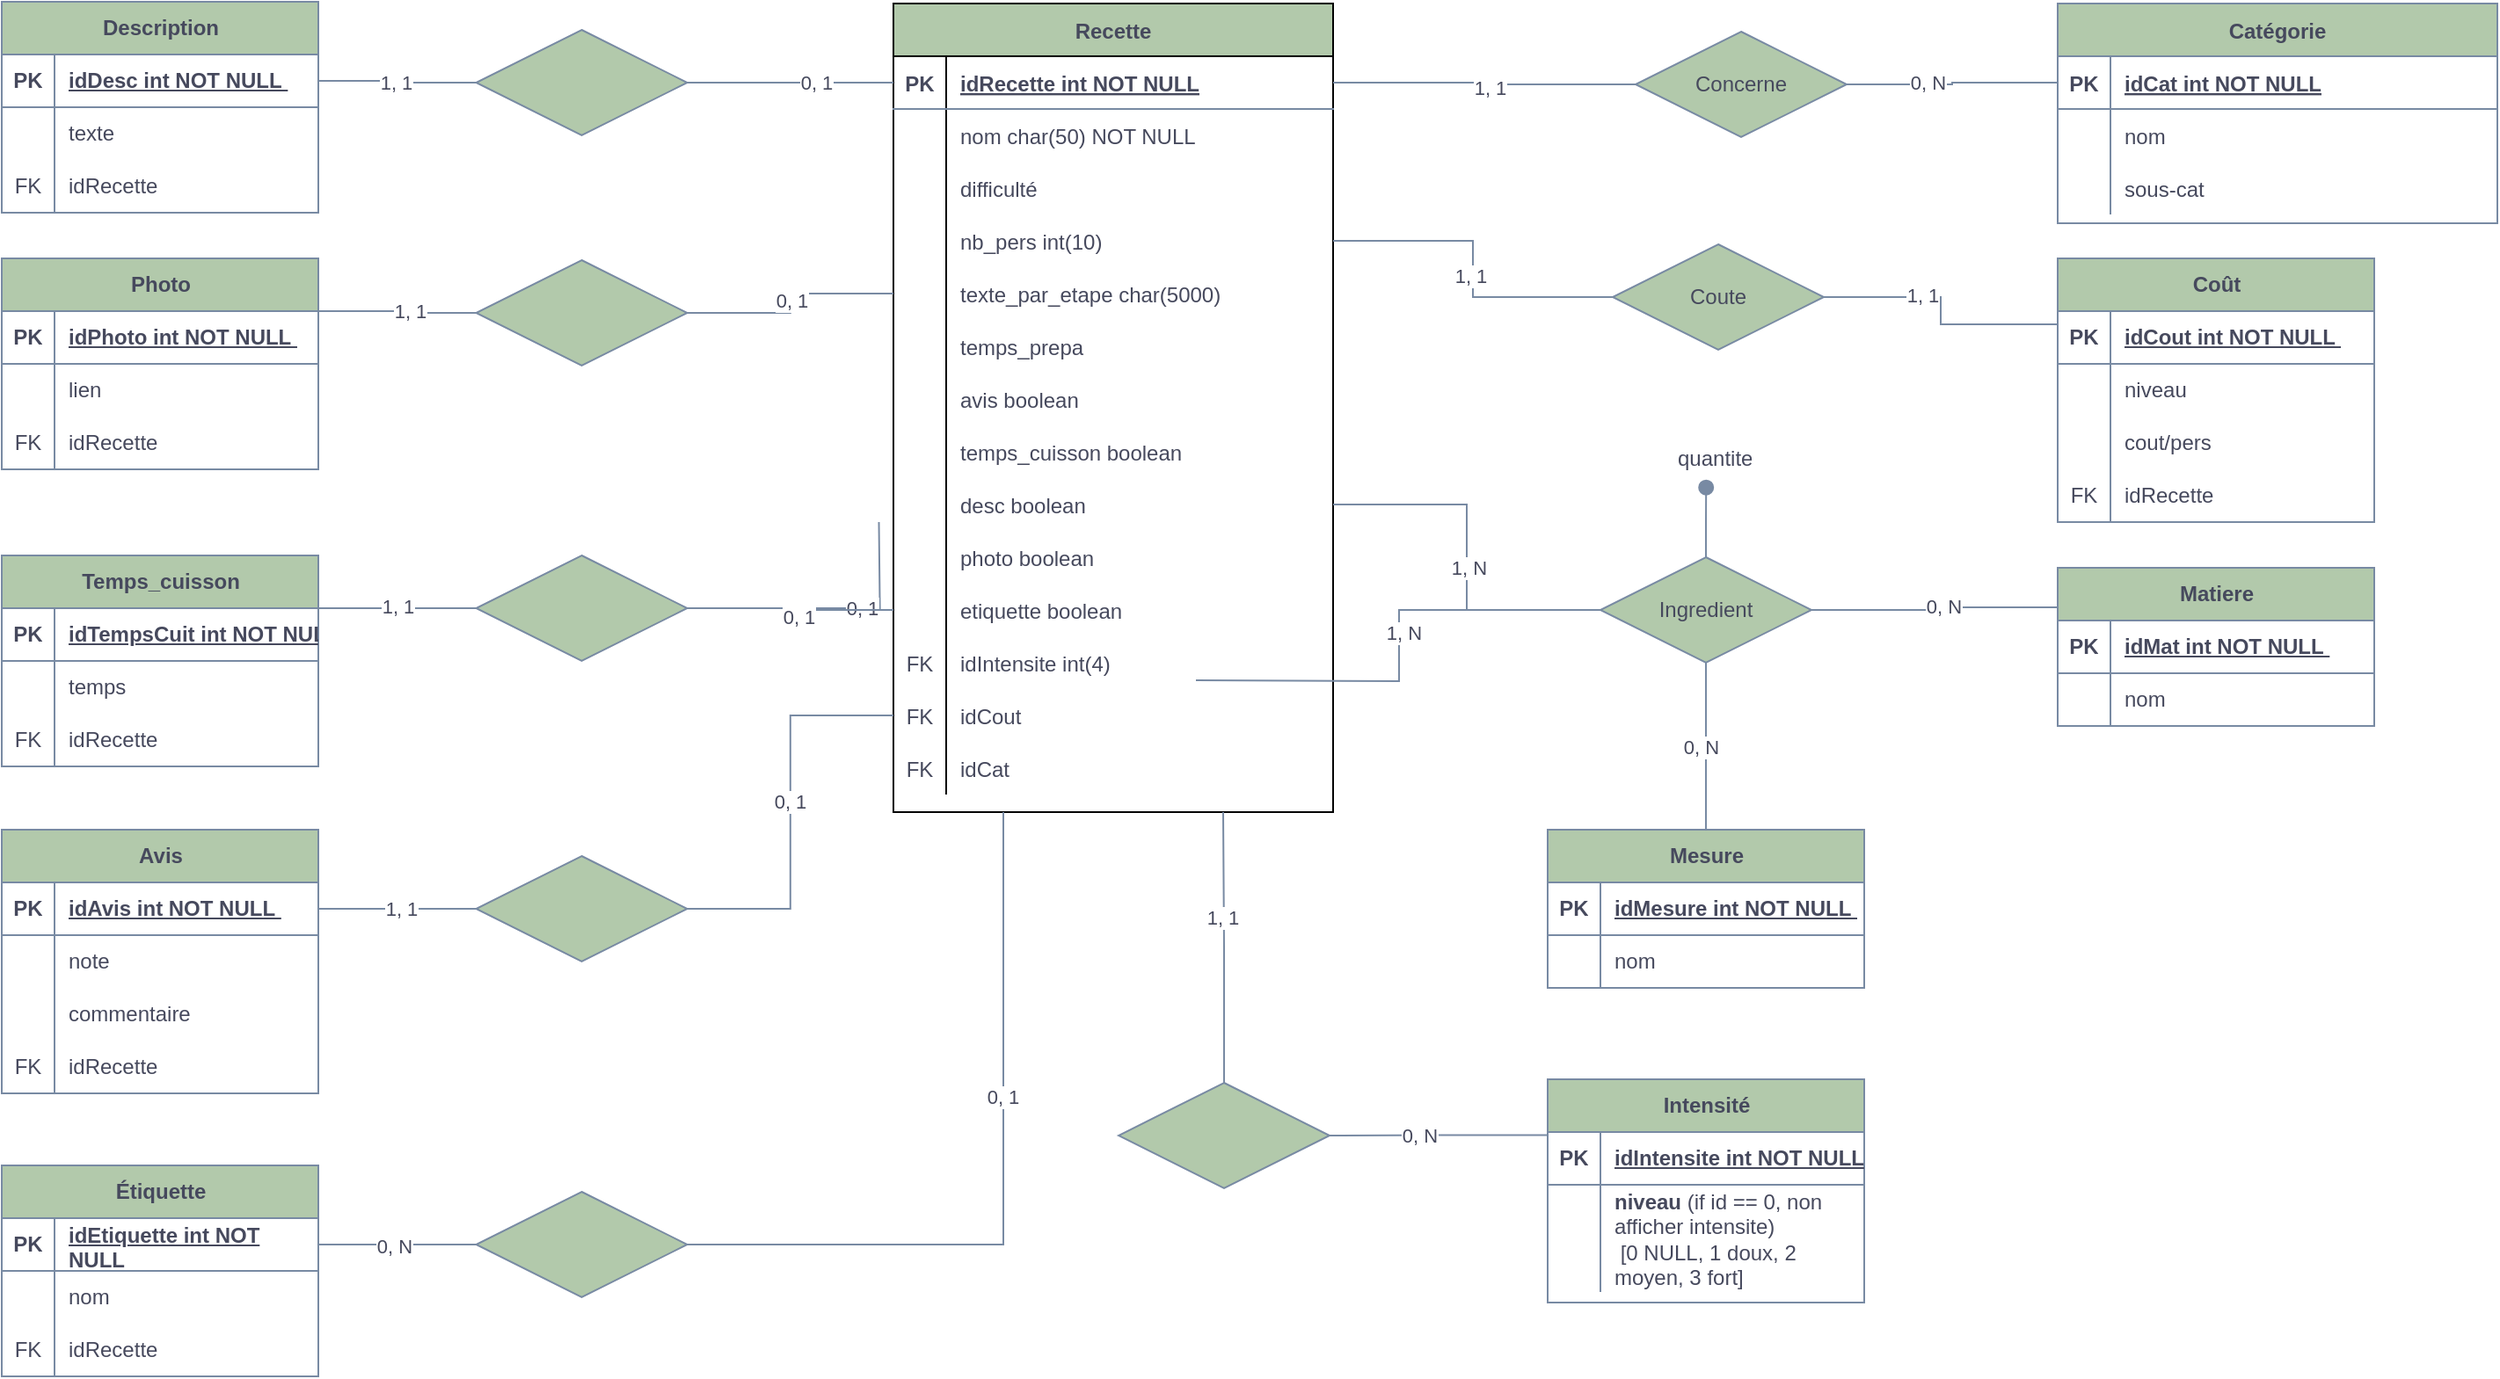 <mxfile version="25.0.1">
  <diagram id="R2lEEEUBdFMjLlhIrx00" name="Page-1">
    <mxGraphModel dx="1834" dy="608" grid="1" gridSize="10" guides="1" tooltips="1" connect="1" arrows="1" fold="1" page="1" pageScale="1" pageWidth="850" pageHeight="1100" math="0" shadow="0" extFonts="Permanent Marker^https://fonts.googleapis.com/css?family=Permanent+Marker">
      <root>
        <mxCell id="0" />
        <mxCell id="1" parent="0" />
        <mxCell id="bLFJfIPsX66ZwblhGDZm-128" value="" style="rounded=0;orthogonalLoop=1;jettySize=auto;html=1;strokeColor=#788AA3;fontColor=#46495D;fillColor=#B2C9AB;endArrow=none;endFill=0;entryX=1;entryY=0.5;entryDx=0;entryDy=0;edgeStyle=orthogonalEdgeStyle;exitX=0;exitY=0.5;exitDx=0;exitDy=0;" edge="1" parent="1" source="C-vyLk0tnHw3VtMMgP7b-3" target="bLFJfIPsX66ZwblhGDZm-125">
          <mxGeometry relative="1" as="geometry" />
        </mxCell>
        <mxCell id="bLFJfIPsX66ZwblhGDZm-233" value="0, N" style="edgeLabel;html=1;align=center;verticalAlign=middle;resizable=0;points=[];strokeColor=#788AA3;fontColor=#46495D;fillColor=#B2C9AB;" vertex="1" connectable="0" parent="bLFJfIPsX66ZwblhGDZm-128">
          <mxGeometry x="0.25" y="-1" relative="1" as="geometry">
            <mxPoint as="offset" />
          </mxGeometry>
        </mxCell>
        <mxCell id="C-vyLk0tnHw3VtMMgP7b-2" value="Catégorie" style="shape=table;startSize=30;container=1;collapsible=1;childLayout=tableLayout;fixedRows=1;rowLines=0;fontStyle=1;align=center;resizeLast=1;labelBackgroundColor=none;fillColor=#B2C9AB;strokeColor=#788AA3;fontColor=#46495D;" parent="1" vertex="1">
          <mxGeometry x="600" y="5" width="250" height="125" as="geometry" />
        </mxCell>
        <mxCell id="C-vyLk0tnHw3VtMMgP7b-3" value="" style="shape=partialRectangle;collapsible=0;dropTarget=0;pointerEvents=0;fillColor=none;points=[[0,0.5],[1,0.5]];portConstraint=eastwest;top=0;left=0;right=0;bottom=1;labelBackgroundColor=none;strokeColor=#788AA3;fontColor=#46495D;" parent="C-vyLk0tnHw3VtMMgP7b-2" vertex="1">
          <mxGeometry y="30" width="250" height="30" as="geometry" />
        </mxCell>
        <mxCell id="C-vyLk0tnHw3VtMMgP7b-4" value="PK" style="shape=partialRectangle;overflow=hidden;connectable=0;fillColor=none;top=0;left=0;bottom=0;right=0;fontStyle=1;labelBackgroundColor=none;strokeColor=#788AA3;fontColor=#46495D;" parent="C-vyLk0tnHw3VtMMgP7b-3" vertex="1">
          <mxGeometry width="30" height="30" as="geometry">
            <mxRectangle width="30" height="30" as="alternateBounds" />
          </mxGeometry>
        </mxCell>
        <mxCell id="C-vyLk0tnHw3VtMMgP7b-5" value="idCat int NOT NULL " style="shape=partialRectangle;overflow=hidden;connectable=0;fillColor=none;top=0;left=0;bottom=0;right=0;align=left;spacingLeft=6;fontStyle=5;labelBackgroundColor=none;strokeColor=#788AA3;fontColor=#46495D;" parent="C-vyLk0tnHw3VtMMgP7b-3" vertex="1">
          <mxGeometry x="30" width="220" height="30" as="geometry">
            <mxRectangle width="220" height="30" as="alternateBounds" />
          </mxGeometry>
        </mxCell>
        <mxCell id="C-vyLk0tnHw3VtMMgP7b-6" value="" style="shape=partialRectangle;collapsible=0;dropTarget=0;pointerEvents=0;fillColor=none;points=[[0,0.5],[1,0.5]];portConstraint=eastwest;top=0;left=0;right=0;bottom=0;labelBackgroundColor=none;strokeColor=#788AA3;fontColor=#46495D;" parent="C-vyLk0tnHw3VtMMgP7b-2" vertex="1">
          <mxGeometry y="60" width="250" height="30" as="geometry" />
        </mxCell>
        <mxCell id="C-vyLk0tnHw3VtMMgP7b-7" value="" style="shape=partialRectangle;overflow=hidden;connectable=0;fillColor=none;top=0;left=0;bottom=0;right=0;labelBackgroundColor=none;strokeColor=#788AA3;fontColor=#46495D;" parent="C-vyLk0tnHw3VtMMgP7b-6" vertex="1">
          <mxGeometry width="30" height="30" as="geometry">
            <mxRectangle width="30" height="30" as="alternateBounds" />
          </mxGeometry>
        </mxCell>
        <mxCell id="C-vyLk0tnHw3VtMMgP7b-8" value="nom" style="shape=partialRectangle;overflow=hidden;connectable=0;fillColor=none;top=0;left=0;bottom=0;right=0;align=left;spacingLeft=6;labelBackgroundColor=none;strokeColor=#788AA3;fontColor=#46495D;" parent="C-vyLk0tnHw3VtMMgP7b-6" vertex="1">
          <mxGeometry x="30" width="220" height="30" as="geometry">
            <mxRectangle width="220" height="30" as="alternateBounds" />
          </mxGeometry>
        </mxCell>
        <mxCell id="C-vyLk0tnHw3VtMMgP7b-9" value="" style="shape=partialRectangle;collapsible=0;dropTarget=0;pointerEvents=0;fillColor=none;points=[[0,0.5],[1,0.5]];portConstraint=eastwest;top=0;left=0;right=0;bottom=0;labelBackgroundColor=none;strokeColor=#788AA3;fontColor=#46495D;" parent="C-vyLk0tnHw3VtMMgP7b-2" vertex="1">
          <mxGeometry y="90" width="250" height="30" as="geometry" />
        </mxCell>
        <mxCell id="C-vyLk0tnHw3VtMMgP7b-10" value="" style="shape=partialRectangle;overflow=hidden;connectable=0;fillColor=none;top=0;left=0;bottom=0;right=0;labelBackgroundColor=none;strokeColor=#788AA3;fontColor=#46495D;" parent="C-vyLk0tnHw3VtMMgP7b-9" vertex="1">
          <mxGeometry width="30" height="30" as="geometry">
            <mxRectangle width="30" height="30" as="alternateBounds" />
          </mxGeometry>
        </mxCell>
        <mxCell id="C-vyLk0tnHw3VtMMgP7b-11" value="sous-cat" style="shape=partialRectangle;overflow=hidden;connectable=0;fillColor=none;top=0;left=0;bottom=0;right=0;align=left;spacingLeft=6;labelBackgroundColor=none;strokeColor=#788AA3;fontColor=#46495D;" parent="C-vyLk0tnHw3VtMMgP7b-9" vertex="1">
          <mxGeometry x="30" width="220" height="30" as="geometry">
            <mxRectangle width="220" height="30" as="alternateBounds" />
          </mxGeometry>
        </mxCell>
        <object label="Recette" description="" nb_pers="" texte_par_etape="" photo="" temps_prepa="" temps_cuisson="" id="C-vyLk0tnHw3VtMMgP7b-23">
          <mxCell style="shape=table;startSize=30;container=1;collapsible=1;childLayout=tableLayout;fixedRows=1;rowLines=0;fontStyle=1;align=center;resizeLast=1;labelBackgroundColor=none;fillColor=#B2C9AB;strokeColor=default;fontColor=#46495D;swimlaneFillColor=none;gradientColor=none;perimeterSpacing=0;rounded=0;labelBorderColor=none;" parent="1" vertex="1">
            <mxGeometry x="-62" y="5" width="250" height="460" as="geometry">
              <mxRectangle x="120" y="110" width="80" height="30" as="alternateBounds" />
            </mxGeometry>
          </mxCell>
        </object>
        <mxCell id="C-vyLk0tnHw3VtMMgP7b-24" value="" style="shape=partialRectangle;collapsible=0;dropTarget=0;pointerEvents=0;fillColor=none;points=[[0,0.5],[1,0.5]];portConstraint=eastwest;top=0;left=0;right=0;bottom=1;labelBackgroundColor=none;strokeColor=#788AA3;fontColor=#46495D;" parent="C-vyLk0tnHw3VtMMgP7b-23" vertex="1">
          <mxGeometry y="30" width="250" height="30" as="geometry" />
        </mxCell>
        <mxCell id="C-vyLk0tnHw3VtMMgP7b-25" value="PK" style="shape=partialRectangle;overflow=hidden;connectable=0;fillColor=none;top=0;left=0;bottom=0;right=0;fontStyle=1;labelBackgroundColor=none;strokeColor=#788AA3;fontColor=#46495D;" parent="C-vyLk0tnHw3VtMMgP7b-24" vertex="1">
          <mxGeometry width="30" height="30" as="geometry">
            <mxRectangle width="30" height="30" as="alternateBounds" />
          </mxGeometry>
        </mxCell>
        <mxCell id="C-vyLk0tnHw3VtMMgP7b-26" value="idRecette int NOT NULL " style="shape=partialRectangle;overflow=hidden;connectable=0;fillColor=none;top=0;left=0;bottom=0;right=0;align=left;spacingLeft=6;fontStyle=5;labelBackgroundColor=none;strokeColor=#788AA3;fontColor=#46495D;" parent="C-vyLk0tnHw3VtMMgP7b-24" vertex="1">
          <mxGeometry x="30" width="220" height="30" as="geometry">
            <mxRectangle width="220" height="30" as="alternateBounds" />
          </mxGeometry>
        </mxCell>
        <mxCell id="C-vyLk0tnHw3VtMMgP7b-27" value="" style="shape=partialRectangle;collapsible=0;dropTarget=0;pointerEvents=0;fillColor=none;points=[[0,0.5],[1,0.5]];portConstraint=eastwest;top=0;left=0;right=0;bottom=0;labelBackgroundColor=none;strokeColor=#788AA3;fontColor=#46495D;" parent="C-vyLk0tnHw3VtMMgP7b-23" vertex="1">
          <mxGeometry y="60" width="250" height="30" as="geometry" />
        </mxCell>
        <mxCell id="C-vyLk0tnHw3VtMMgP7b-28" value="" style="shape=partialRectangle;overflow=hidden;connectable=0;fillColor=none;top=0;left=0;bottom=0;right=0;labelBackgroundColor=none;strokeColor=#788AA3;fontColor=#46495D;" parent="C-vyLk0tnHw3VtMMgP7b-27" vertex="1">
          <mxGeometry width="30" height="30" as="geometry">
            <mxRectangle width="30" height="30" as="alternateBounds" />
          </mxGeometry>
        </mxCell>
        <mxCell id="C-vyLk0tnHw3VtMMgP7b-29" value="nom char(50) NOT NULL" style="shape=partialRectangle;overflow=hidden;connectable=0;fillColor=none;top=0;left=0;bottom=0;right=0;align=left;spacingLeft=6;labelBackgroundColor=none;strokeColor=#788AA3;fontColor=#46495D;" parent="C-vyLk0tnHw3VtMMgP7b-27" vertex="1">
          <mxGeometry x="30" width="220" height="30" as="geometry">
            <mxRectangle width="220" height="30" as="alternateBounds" />
          </mxGeometry>
        </mxCell>
        <mxCell id="bLFJfIPsX66ZwblhGDZm-319" style="shape=partialRectangle;collapsible=0;dropTarget=0;pointerEvents=0;fillColor=none;points=[[0,0.5],[1,0.5]];portConstraint=eastwest;top=0;left=0;right=0;bottom=0;labelBackgroundColor=none;strokeColor=#788AA3;fontColor=#46495D;" vertex="1" parent="C-vyLk0tnHw3VtMMgP7b-23">
          <mxGeometry y="90" width="250" height="30" as="geometry" />
        </mxCell>
        <mxCell id="bLFJfIPsX66ZwblhGDZm-320" value="" style="shape=partialRectangle;overflow=hidden;connectable=0;fillColor=none;top=0;left=0;bottom=0;right=0;labelBackgroundColor=none;strokeColor=#788AA3;fontColor=#46495D;" vertex="1" parent="bLFJfIPsX66ZwblhGDZm-319">
          <mxGeometry width="30" height="30" as="geometry">
            <mxRectangle width="30" height="30" as="alternateBounds" />
          </mxGeometry>
        </mxCell>
        <mxCell id="bLFJfIPsX66ZwblhGDZm-321" value="difficulté" style="shape=partialRectangle;overflow=hidden;connectable=0;fillColor=none;top=0;left=0;bottom=0;right=0;align=left;spacingLeft=6;labelBackgroundColor=none;strokeColor=#788AA3;fontColor=#46495D;" vertex="1" parent="bLFJfIPsX66ZwblhGDZm-319">
          <mxGeometry x="30" width="220" height="30" as="geometry">
            <mxRectangle width="220" height="30" as="alternateBounds" />
          </mxGeometry>
        </mxCell>
        <mxCell id="bLFJfIPsX66ZwblhGDZm-30" style="shape=partialRectangle;collapsible=0;dropTarget=0;pointerEvents=0;fillColor=none;points=[[0,0.5],[1,0.5]];portConstraint=eastwest;top=0;left=0;right=0;bottom=0;labelBackgroundColor=none;strokeColor=#788AA3;fontColor=#46495D;" vertex="1" parent="C-vyLk0tnHw3VtMMgP7b-23">
          <mxGeometry y="120" width="250" height="30" as="geometry" />
        </mxCell>
        <mxCell id="bLFJfIPsX66ZwblhGDZm-31" style="shape=partialRectangle;overflow=hidden;connectable=0;fillColor=none;top=0;left=0;bottom=0;right=0;labelBackgroundColor=none;strokeColor=#788AA3;fontColor=#46495D;" vertex="1" parent="bLFJfIPsX66ZwblhGDZm-30">
          <mxGeometry width="30" height="30" as="geometry">
            <mxRectangle width="30" height="30" as="alternateBounds" />
          </mxGeometry>
        </mxCell>
        <mxCell id="bLFJfIPsX66ZwblhGDZm-32" value="nb_pers int(10)" style="shape=partialRectangle;overflow=hidden;connectable=0;fillColor=none;top=0;left=0;bottom=0;right=0;align=left;spacingLeft=6;labelBackgroundColor=none;strokeColor=#788AA3;fontColor=#46495D;" vertex="1" parent="bLFJfIPsX66ZwblhGDZm-30">
          <mxGeometry x="30" width="220" height="30" as="geometry">
            <mxRectangle width="220" height="30" as="alternateBounds" />
          </mxGeometry>
        </mxCell>
        <mxCell id="bLFJfIPsX66ZwblhGDZm-51" style="shape=partialRectangle;collapsible=0;dropTarget=0;pointerEvents=0;fillColor=none;points=[[0,0.5],[1,0.5]];portConstraint=eastwest;top=0;left=0;right=0;bottom=0;labelBackgroundColor=none;strokeColor=#788AA3;fontColor=#46495D;" vertex="1" parent="C-vyLk0tnHw3VtMMgP7b-23">
          <mxGeometry y="150" width="250" height="30" as="geometry" />
        </mxCell>
        <mxCell id="bLFJfIPsX66ZwblhGDZm-52" style="shape=partialRectangle;overflow=hidden;connectable=0;fillColor=none;top=0;left=0;bottom=0;right=0;labelBackgroundColor=none;strokeColor=#788AA3;fontColor=#46495D;" vertex="1" parent="bLFJfIPsX66ZwblhGDZm-51">
          <mxGeometry width="30" height="30" as="geometry">
            <mxRectangle width="30" height="30" as="alternateBounds" />
          </mxGeometry>
        </mxCell>
        <mxCell id="bLFJfIPsX66ZwblhGDZm-53" value="texte_par_etape char(5000)" style="shape=partialRectangle;overflow=hidden;connectable=0;fillColor=none;top=0;left=0;bottom=0;right=0;align=left;spacingLeft=6;labelBackgroundColor=none;strokeColor=#788AA3;fontColor=#46495D;" vertex="1" parent="bLFJfIPsX66ZwblhGDZm-51">
          <mxGeometry x="30" width="220" height="30" as="geometry">
            <mxRectangle width="220" height="30" as="alternateBounds" />
          </mxGeometry>
        </mxCell>
        <mxCell id="bLFJfIPsX66ZwblhGDZm-45" style="shape=partialRectangle;collapsible=0;dropTarget=0;pointerEvents=0;fillColor=none;points=[[0,0.5],[1,0.5]];portConstraint=eastwest;top=0;left=0;right=0;bottom=0;labelBackgroundColor=none;strokeColor=#788AA3;fontColor=#46495D;" vertex="1" parent="C-vyLk0tnHw3VtMMgP7b-23">
          <mxGeometry y="180" width="250" height="30" as="geometry" />
        </mxCell>
        <mxCell id="bLFJfIPsX66ZwblhGDZm-46" style="shape=partialRectangle;overflow=hidden;connectable=0;fillColor=none;top=0;left=0;bottom=0;right=0;labelBackgroundColor=none;strokeColor=#788AA3;fontColor=#46495D;" vertex="1" parent="bLFJfIPsX66ZwblhGDZm-45">
          <mxGeometry width="30" height="30" as="geometry">
            <mxRectangle width="30" height="30" as="alternateBounds" />
          </mxGeometry>
        </mxCell>
        <mxCell id="bLFJfIPsX66ZwblhGDZm-47" value="temps_prepa" style="shape=partialRectangle;overflow=hidden;connectable=0;fillColor=none;top=0;left=0;bottom=0;right=0;align=left;spacingLeft=6;labelBackgroundColor=none;strokeColor=#788AA3;fontColor=#46495D;" vertex="1" parent="bLFJfIPsX66ZwblhGDZm-45">
          <mxGeometry x="30" width="220" height="30" as="geometry">
            <mxRectangle width="220" height="30" as="alternateBounds" />
          </mxGeometry>
        </mxCell>
        <mxCell id="bLFJfIPsX66ZwblhGDZm-322" style="shape=partialRectangle;collapsible=0;dropTarget=0;pointerEvents=0;fillColor=none;points=[[0,0.5],[1,0.5]];portConstraint=eastwest;top=0;left=0;right=0;bottom=0;labelBackgroundColor=none;strokeColor=#788AA3;fontColor=#46495D;" vertex="1" parent="C-vyLk0tnHw3VtMMgP7b-23">
          <mxGeometry y="210" width="250" height="30" as="geometry" />
        </mxCell>
        <mxCell id="bLFJfIPsX66ZwblhGDZm-323" value="" style="shape=partialRectangle;overflow=hidden;connectable=0;fillColor=none;top=0;left=0;bottom=0;right=0;labelBackgroundColor=none;strokeColor=#788AA3;fontColor=#46495D;" vertex="1" parent="bLFJfIPsX66ZwblhGDZm-322">
          <mxGeometry width="30" height="30" as="geometry">
            <mxRectangle width="30" height="30" as="alternateBounds" />
          </mxGeometry>
        </mxCell>
        <mxCell id="bLFJfIPsX66ZwblhGDZm-324" value="avis boolean" style="shape=partialRectangle;overflow=hidden;connectable=0;fillColor=none;top=0;left=0;bottom=0;right=0;align=left;spacingLeft=6;labelBackgroundColor=none;strokeColor=#788AA3;fontColor=#46495D;" vertex="1" parent="bLFJfIPsX66ZwblhGDZm-322">
          <mxGeometry x="30" width="220" height="30" as="geometry">
            <mxRectangle width="220" height="30" as="alternateBounds" />
          </mxGeometry>
        </mxCell>
        <mxCell id="bLFJfIPsX66ZwblhGDZm-132" style="shape=partialRectangle;collapsible=0;dropTarget=0;pointerEvents=0;fillColor=none;points=[[0,0.5],[1,0.5]];portConstraint=eastwest;top=0;left=0;right=0;bottom=0;labelBackgroundColor=none;strokeColor=#788AA3;fontColor=#46495D;" vertex="1" parent="C-vyLk0tnHw3VtMMgP7b-23">
          <mxGeometry y="240" width="250" height="30" as="geometry" />
        </mxCell>
        <mxCell id="bLFJfIPsX66ZwblhGDZm-133" style="shape=partialRectangle;overflow=hidden;connectable=0;fillColor=none;top=0;left=0;bottom=0;right=0;labelBackgroundColor=none;strokeColor=#788AA3;fontColor=#46495D;" vertex="1" parent="bLFJfIPsX66ZwblhGDZm-132">
          <mxGeometry width="30" height="30" as="geometry">
            <mxRectangle width="30" height="30" as="alternateBounds" />
          </mxGeometry>
        </mxCell>
        <mxCell id="bLFJfIPsX66ZwblhGDZm-134" value="temps_cuisson boolean" style="shape=partialRectangle;overflow=hidden;connectable=0;fillColor=none;top=0;left=0;bottom=0;right=0;align=left;spacingLeft=6;labelBackgroundColor=none;strokeColor=#788AA3;fontColor=#46495D;" vertex="1" parent="bLFJfIPsX66ZwblhGDZm-132">
          <mxGeometry x="30" width="220" height="30" as="geometry">
            <mxRectangle width="220" height="30" as="alternateBounds" />
          </mxGeometry>
        </mxCell>
        <mxCell id="bLFJfIPsX66ZwblhGDZm-205" style="shape=partialRectangle;collapsible=0;dropTarget=0;pointerEvents=0;fillColor=none;points=[[0,0.5],[1,0.5]];portConstraint=eastwest;top=0;left=0;right=0;bottom=0;labelBackgroundColor=none;strokeColor=#788AA3;fontColor=#46495D;" vertex="1" parent="C-vyLk0tnHw3VtMMgP7b-23">
          <mxGeometry y="270" width="250" height="30" as="geometry" />
        </mxCell>
        <mxCell id="bLFJfIPsX66ZwblhGDZm-206" style="shape=partialRectangle;overflow=hidden;connectable=0;fillColor=none;top=0;left=0;bottom=0;right=0;labelBackgroundColor=none;strokeColor=#788AA3;fontColor=#46495D;" vertex="1" parent="bLFJfIPsX66ZwblhGDZm-205">
          <mxGeometry width="30" height="30" as="geometry">
            <mxRectangle width="30" height="30" as="alternateBounds" />
          </mxGeometry>
        </mxCell>
        <mxCell id="bLFJfIPsX66ZwblhGDZm-207" value="desc boolean" style="shape=partialRectangle;overflow=hidden;connectable=0;fillColor=none;top=0;left=0;bottom=0;right=0;align=left;spacingLeft=6;labelBackgroundColor=none;strokeColor=#788AA3;fontColor=#46495D;" vertex="1" parent="bLFJfIPsX66ZwblhGDZm-205">
          <mxGeometry x="30" width="220" height="30" as="geometry">
            <mxRectangle width="220" height="30" as="alternateBounds" />
          </mxGeometry>
        </mxCell>
        <mxCell id="bLFJfIPsX66ZwblhGDZm-214" style="shape=partialRectangle;collapsible=0;dropTarget=0;pointerEvents=0;fillColor=none;points=[[0,0.5],[1,0.5]];portConstraint=eastwest;top=0;left=0;right=0;bottom=0;labelBackgroundColor=none;strokeColor=#788AA3;fontColor=#46495D;" vertex="1" parent="C-vyLk0tnHw3VtMMgP7b-23">
          <mxGeometry y="300" width="250" height="30" as="geometry" />
        </mxCell>
        <mxCell id="bLFJfIPsX66ZwblhGDZm-215" style="shape=partialRectangle;overflow=hidden;connectable=0;fillColor=none;top=0;left=0;bottom=0;right=0;labelBackgroundColor=none;strokeColor=#788AA3;fontColor=#46495D;" vertex="1" parent="bLFJfIPsX66ZwblhGDZm-214">
          <mxGeometry width="30" height="30" as="geometry">
            <mxRectangle width="30" height="30" as="alternateBounds" />
          </mxGeometry>
        </mxCell>
        <mxCell id="bLFJfIPsX66ZwblhGDZm-216" value="photo boolean" style="shape=partialRectangle;overflow=hidden;connectable=0;fillColor=none;top=0;left=0;bottom=0;right=0;align=left;spacingLeft=6;labelBackgroundColor=none;strokeColor=#788AA3;fontColor=#46495D;" vertex="1" parent="bLFJfIPsX66ZwblhGDZm-214">
          <mxGeometry x="30" width="220" height="30" as="geometry">
            <mxRectangle width="220" height="30" as="alternateBounds" />
          </mxGeometry>
        </mxCell>
        <mxCell id="bLFJfIPsX66ZwblhGDZm-208" style="shape=partialRectangle;collapsible=0;dropTarget=0;pointerEvents=0;fillColor=none;points=[[0,0.5],[1,0.5]];portConstraint=eastwest;top=0;left=0;right=0;bottom=0;labelBackgroundColor=none;strokeColor=#788AA3;fontColor=#46495D;" vertex="1" parent="C-vyLk0tnHw3VtMMgP7b-23">
          <mxGeometry y="330" width="250" height="30" as="geometry" />
        </mxCell>
        <mxCell id="bLFJfIPsX66ZwblhGDZm-209" style="shape=partialRectangle;overflow=hidden;connectable=0;fillColor=none;top=0;left=0;bottom=0;right=0;labelBackgroundColor=none;strokeColor=#788AA3;fontColor=#46495D;" vertex="1" parent="bLFJfIPsX66ZwblhGDZm-208">
          <mxGeometry width="30" height="30" as="geometry">
            <mxRectangle width="30" height="30" as="alternateBounds" />
          </mxGeometry>
        </mxCell>
        <mxCell id="bLFJfIPsX66ZwblhGDZm-210" value="etiquette boolean" style="shape=partialRectangle;overflow=hidden;connectable=0;fillColor=none;top=0;left=0;bottom=0;right=0;align=left;spacingLeft=6;labelBackgroundColor=none;strokeColor=#788AA3;fontColor=#46495D;" vertex="1" parent="bLFJfIPsX66ZwblhGDZm-208">
          <mxGeometry x="30" width="220" height="30" as="geometry">
            <mxRectangle width="220" height="30" as="alternateBounds" />
          </mxGeometry>
        </mxCell>
        <mxCell id="bLFJfIPsX66ZwblhGDZm-229" style="shape=partialRectangle;collapsible=0;dropTarget=0;pointerEvents=0;fillColor=none;points=[[0,0.5],[1,0.5]];portConstraint=eastwest;top=0;left=0;right=0;bottom=0;labelBackgroundColor=none;strokeColor=#788AA3;fontColor=#46495D;" vertex="1" parent="C-vyLk0tnHw3VtMMgP7b-23">
          <mxGeometry y="360" width="250" height="30" as="geometry" />
        </mxCell>
        <mxCell id="bLFJfIPsX66ZwblhGDZm-230" value="FK" style="shape=partialRectangle;overflow=hidden;connectable=0;fillColor=none;top=0;left=0;bottom=0;right=0;labelBackgroundColor=none;strokeColor=#788AA3;fontColor=#46495D;" vertex="1" parent="bLFJfIPsX66ZwblhGDZm-229">
          <mxGeometry width="30" height="30" as="geometry">
            <mxRectangle width="30" height="30" as="alternateBounds" />
          </mxGeometry>
        </mxCell>
        <mxCell id="bLFJfIPsX66ZwblhGDZm-231" value="idIntensite int(4)" style="shape=partialRectangle;overflow=hidden;connectable=0;fillColor=none;top=0;left=0;bottom=0;right=0;align=left;spacingLeft=6;labelBackgroundColor=none;strokeColor=#788AA3;fontColor=#46495D;" vertex="1" parent="bLFJfIPsX66ZwblhGDZm-229">
          <mxGeometry x="30" width="220" height="30" as="geometry">
            <mxRectangle width="220" height="30" as="alternateBounds" />
          </mxGeometry>
        </mxCell>
        <mxCell id="bLFJfIPsX66ZwblhGDZm-330" style="shape=partialRectangle;collapsible=0;dropTarget=0;pointerEvents=0;fillColor=none;points=[[0,0.5],[1,0.5]];portConstraint=eastwest;top=0;left=0;right=0;bottom=0;labelBackgroundColor=none;strokeColor=#788AA3;fontColor=#46495D;" vertex="1" parent="C-vyLk0tnHw3VtMMgP7b-23">
          <mxGeometry y="390" width="250" height="30" as="geometry" />
        </mxCell>
        <mxCell id="bLFJfIPsX66ZwblhGDZm-331" value="FK" style="shape=partialRectangle;overflow=hidden;connectable=0;fillColor=none;top=0;left=0;bottom=0;right=0;labelBackgroundColor=none;strokeColor=#788AA3;fontColor=#46495D;" vertex="1" parent="bLFJfIPsX66ZwblhGDZm-330">
          <mxGeometry width="30" height="30" as="geometry">
            <mxRectangle width="30" height="30" as="alternateBounds" />
          </mxGeometry>
        </mxCell>
        <mxCell id="bLFJfIPsX66ZwblhGDZm-332" value="idCout" style="shape=partialRectangle;overflow=hidden;connectable=0;fillColor=none;top=0;left=0;bottom=0;right=0;align=left;spacingLeft=6;labelBackgroundColor=none;strokeColor=#788AA3;fontColor=#46495D;" vertex="1" parent="bLFJfIPsX66ZwblhGDZm-330">
          <mxGeometry x="30" width="220" height="30" as="geometry">
            <mxRectangle width="220" height="30" as="alternateBounds" />
          </mxGeometry>
        </mxCell>
        <mxCell id="bLFJfIPsX66ZwblhGDZm-327" style="shape=partialRectangle;collapsible=0;dropTarget=0;pointerEvents=0;fillColor=none;points=[[0,0.5],[1,0.5]];portConstraint=eastwest;top=0;left=0;right=0;bottom=0;labelBackgroundColor=none;strokeColor=#788AA3;fontColor=#46495D;" vertex="1" parent="C-vyLk0tnHw3VtMMgP7b-23">
          <mxGeometry y="420" width="250" height="30" as="geometry" />
        </mxCell>
        <mxCell id="bLFJfIPsX66ZwblhGDZm-328" value="FK" style="shape=partialRectangle;overflow=hidden;connectable=0;fillColor=none;top=0;left=0;bottom=0;right=0;labelBackgroundColor=none;strokeColor=#788AA3;fontColor=#46495D;" vertex="1" parent="bLFJfIPsX66ZwblhGDZm-327">
          <mxGeometry width="30" height="30" as="geometry">
            <mxRectangle width="30" height="30" as="alternateBounds" />
          </mxGeometry>
        </mxCell>
        <mxCell id="bLFJfIPsX66ZwblhGDZm-329" value="idCat" style="shape=partialRectangle;overflow=hidden;connectable=0;fillColor=none;top=0;left=0;bottom=0;right=0;align=left;spacingLeft=6;labelBackgroundColor=none;strokeColor=#788AA3;fontColor=#46495D;" vertex="1" parent="bLFJfIPsX66ZwblhGDZm-327">
          <mxGeometry x="30" width="220" height="30" as="geometry">
            <mxRectangle width="220" height="30" as="alternateBounds" />
          </mxGeometry>
        </mxCell>
        <mxCell id="bLFJfIPsX66ZwblhGDZm-67" value="Avis" style="shape=table;startSize=30;container=1;collapsible=1;childLayout=tableLayout;fixedRows=1;rowLines=0;fontStyle=1;align=center;resizeLast=1;html=1;strokeColor=#788AA3;fontColor=#46495D;fillColor=#B2C9AB;" vertex="1" parent="1">
          <mxGeometry x="-569" y="475" width="180" height="150" as="geometry" />
        </mxCell>
        <mxCell id="bLFJfIPsX66ZwblhGDZm-68" value="" style="shape=tableRow;horizontal=0;startSize=0;swimlaneHead=0;swimlaneBody=0;fillColor=none;collapsible=0;dropTarget=0;points=[[0,0.5],[1,0.5]];portConstraint=eastwest;top=0;left=0;right=0;bottom=1;strokeColor=#788AA3;fontColor=#46495D;" vertex="1" parent="bLFJfIPsX66ZwblhGDZm-67">
          <mxGeometry y="30" width="180" height="30" as="geometry" />
        </mxCell>
        <mxCell id="bLFJfIPsX66ZwblhGDZm-69" value="PK" style="shape=partialRectangle;connectable=0;fillColor=none;top=0;left=0;bottom=0;right=0;fontStyle=1;overflow=hidden;whiteSpace=wrap;html=1;strokeColor=#788AA3;fontColor=#46495D;" vertex="1" parent="bLFJfIPsX66ZwblhGDZm-68">
          <mxGeometry width="30" height="30" as="geometry">
            <mxRectangle width="30" height="30" as="alternateBounds" />
          </mxGeometry>
        </mxCell>
        <mxCell id="bLFJfIPsX66ZwblhGDZm-70" value="&lt;span style=&quot;white-space: nowrap;&quot;&gt;idAvis int NOT NULL&amp;nbsp;&lt;/span&gt;" style="shape=partialRectangle;connectable=0;fillColor=none;top=0;left=0;bottom=0;right=0;align=left;spacingLeft=6;fontStyle=5;overflow=hidden;whiteSpace=wrap;html=1;strokeColor=#788AA3;fontColor=#46495D;" vertex="1" parent="bLFJfIPsX66ZwblhGDZm-68">
          <mxGeometry x="30" width="150" height="30" as="geometry">
            <mxRectangle width="150" height="30" as="alternateBounds" />
          </mxGeometry>
        </mxCell>
        <mxCell id="bLFJfIPsX66ZwblhGDZm-71" value="" style="shape=tableRow;horizontal=0;startSize=0;swimlaneHead=0;swimlaneBody=0;fillColor=none;collapsible=0;dropTarget=0;points=[[0,0.5],[1,0.5]];portConstraint=eastwest;top=0;left=0;right=0;bottom=0;strokeColor=#788AA3;fontColor=#46495D;" vertex="1" parent="bLFJfIPsX66ZwblhGDZm-67">
          <mxGeometry y="60" width="180" height="30" as="geometry" />
        </mxCell>
        <mxCell id="bLFJfIPsX66ZwblhGDZm-72" value="" style="shape=partialRectangle;connectable=0;fillColor=none;top=0;left=0;bottom=0;right=0;editable=1;overflow=hidden;whiteSpace=wrap;html=1;strokeColor=#788AA3;fontColor=#46495D;" vertex="1" parent="bLFJfIPsX66ZwblhGDZm-71">
          <mxGeometry width="30" height="30" as="geometry">
            <mxRectangle width="30" height="30" as="alternateBounds" />
          </mxGeometry>
        </mxCell>
        <mxCell id="bLFJfIPsX66ZwblhGDZm-73" value="note" style="shape=partialRectangle;connectable=0;fillColor=none;top=0;left=0;bottom=0;right=0;align=left;spacingLeft=6;overflow=hidden;whiteSpace=wrap;html=1;strokeColor=#788AA3;fontColor=#46495D;" vertex="1" parent="bLFJfIPsX66ZwblhGDZm-71">
          <mxGeometry x="30" width="150" height="30" as="geometry">
            <mxRectangle width="150" height="30" as="alternateBounds" />
          </mxGeometry>
        </mxCell>
        <mxCell id="bLFJfIPsX66ZwblhGDZm-74" value="" style="shape=tableRow;horizontal=0;startSize=0;swimlaneHead=0;swimlaneBody=0;fillColor=none;collapsible=0;dropTarget=0;points=[[0,0.5],[1,0.5]];portConstraint=eastwest;top=0;left=0;right=0;bottom=0;strokeColor=#788AA3;fontColor=#46495D;" vertex="1" parent="bLFJfIPsX66ZwblhGDZm-67">
          <mxGeometry y="90" width="180" height="30" as="geometry" />
        </mxCell>
        <mxCell id="bLFJfIPsX66ZwblhGDZm-75" value="" style="shape=partialRectangle;connectable=0;fillColor=none;top=0;left=0;bottom=0;right=0;editable=1;overflow=hidden;whiteSpace=wrap;html=1;strokeColor=#788AA3;fontColor=#46495D;" vertex="1" parent="bLFJfIPsX66ZwblhGDZm-74">
          <mxGeometry width="30" height="30" as="geometry">
            <mxRectangle width="30" height="30" as="alternateBounds" />
          </mxGeometry>
        </mxCell>
        <mxCell id="bLFJfIPsX66ZwblhGDZm-76" value="commentaire" style="shape=partialRectangle;connectable=0;fillColor=none;top=0;left=0;bottom=0;right=0;align=left;spacingLeft=6;overflow=hidden;whiteSpace=wrap;html=1;strokeColor=#788AA3;fontColor=#46495D;" vertex="1" parent="bLFJfIPsX66ZwblhGDZm-74">
          <mxGeometry x="30" width="150" height="30" as="geometry">
            <mxRectangle width="150" height="30" as="alternateBounds" />
          </mxGeometry>
        </mxCell>
        <mxCell id="bLFJfIPsX66ZwblhGDZm-77" value="" style="shape=tableRow;horizontal=0;startSize=0;swimlaneHead=0;swimlaneBody=0;fillColor=none;collapsible=0;dropTarget=0;points=[[0,0.5],[1,0.5]];portConstraint=eastwest;top=0;left=0;right=0;bottom=0;strokeColor=#788AA3;fontColor=#46495D;" vertex="1" parent="bLFJfIPsX66ZwblhGDZm-67">
          <mxGeometry y="120" width="180" height="30" as="geometry" />
        </mxCell>
        <mxCell id="bLFJfIPsX66ZwblhGDZm-78" value="FK" style="shape=partialRectangle;connectable=0;fillColor=none;top=0;left=0;bottom=0;right=0;editable=1;overflow=hidden;whiteSpace=wrap;html=1;strokeColor=#788AA3;fontColor=#46495D;" vertex="1" parent="bLFJfIPsX66ZwblhGDZm-77">
          <mxGeometry width="30" height="30" as="geometry">
            <mxRectangle width="30" height="30" as="alternateBounds" />
          </mxGeometry>
        </mxCell>
        <mxCell id="bLFJfIPsX66ZwblhGDZm-79" value="idRecette" style="shape=partialRectangle;connectable=0;fillColor=none;top=0;left=0;bottom=0;right=0;align=left;spacingLeft=6;overflow=hidden;whiteSpace=wrap;html=1;strokeColor=#788AA3;fontColor=#46495D;" vertex="1" parent="bLFJfIPsX66ZwblhGDZm-77">
          <mxGeometry x="30" width="150" height="30" as="geometry">
            <mxRectangle width="150" height="30" as="alternateBounds" />
          </mxGeometry>
        </mxCell>
        <mxCell id="bLFJfIPsX66ZwblhGDZm-80" value="Coût" style="shape=table;startSize=30;container=1;collapsible=1;childLayout=tableLayout;fixedRows=1;rowLines=0;fontStyle=1;align=center;resizeLast=1;html=1;strokeColor=#788AA3;fontColor=#46495D;fillColor=#B2C9AB;" vertex="1" parent="1">
          <mxGeometry x="600" y="150" width="180" height="150" as="geometry" />
        </mxCell>
        <mxCell id="bLFJfIPsX66ZwblhGDZm-81" value="" style="shape=tableRow;horizontal=0;startSize=0;swimlaneHead=0;swimlaneBody=0;fillColor=none;collapsible=0;dropTarget=0;points=[[0,0.5],[1,0.5]];portConstraint=eastwest;top=0;left=0;right=0;bottom=1;strokeColor=#788AA3;fontColor=#46495D;" vertex="1" parent="bLFJfIPsX66ZwblhGDZm-80">
          <mxGeometry y="30" width="180" height="30" as="geometry" />
        </mxCell>
        <mxCell id="bLFJfIPsX66ZwblhGDZm-82" value="PK" style="shape=partialRectangle;connectable=0;fillColor=none;top=0;left=0;bottom=0;right=0;fontStyle=1;overflow=hidden;whiteSpace=wrap;html=1;strokeColor=#788AA3;fontColor=#46495D;" vertex="1" parent="bLFJfIPsX66ZwblhGDZm-81">
          <mxGeometry width="30" height="30" as="geometry">
            <mxRectangle width="30" height="30" as="alternateBounds" />
          </mxGeometry>
        </mxCell>
        <mxCell id="bLFJfIPsX66ZwblhGDZm-83" value="&lt;span style=&quot;white-space: nowrap;&quot;&gt;idCout int NOT NULL&amp;nbsp;&lt;/span&gt;" style="shape=partialRectangle;connectable=0;fillColor=none;top=0;left=0;bottom=0;right=0;align=left;spacingLeft=6;fontStyle=5;overflow=hidden;whiteSpace=wrap;html=1;strokeColor=#788AA3;fontColor=#46495D;" vertex="1" parent="bLFJfIPsX66ZwblhGDZm-81">
          <mxGeometry x="30" width="150" height="30" as="geometry">
            <mxRectangle width="150" height="30" as="alternateBounds" />
          </mxGeometry>
        </mxCell>
        <mxCell id="bLFJfIPsX66ZwblhGDZm-84" value="" style="shape=tableRow;horizontal=0;startSize=0;swimlaneHead=0;swimlaneBody=0;fillColor=none;collapsible=0;dropTarget=0;points=[[0,0.5],[1,0.5]];portConstraint=eastwest;top=0;left=0;right=0;bottom=0;strokeColor=#788AA3;fontColor=#46495D;" vertex="1" parent="bLFJfIPsX66ZwblhGDZm-80">
          <mxGeometry y="60" width="180" height="30" as="geometry" />
        </mxCell>
        <mxCell id="bLFJfIPsX66ZwblhGDZm-85" value="" style="shape=partialRectangle;connectable=0;fillColor=none;top=0;left=0;bottom=0;right=0;editable=1;overflow=hidden;whiteSpace=wrap;html=1;strokeColor=#788AA3;fontColor=#46495D;" vertex="1" parent="bLFJfIPsX66ZwblhGDZm-84">
          <mxGeometry width="30" height="30" as="geometry">
            <mxRectangle width="30" height="30" as="alternateBounds" />
          </mxGeometry>
        </mxCell>
        <mxCell id="bLFJfIPsX66ZwblhGDZm-86" value="niveau" style="shape=partialRectangle;connectable=0;fillColor=none;top=0;left=0;bottom=0;right=0;align=left;spacingLeft=6;overflow=hidden;whiteSpace=wrap;html=1;strokeColor=#788AA3;fontColor=#46495D;" vertex="1" parent="bLFJfIPsX66ZwblhGDZm-84">
          <mxGeometry x="30" width="150" height="30" as="geometry">
            <mxRectangle width="150" height="30" as="alternateBounds" />
          </mxGeometry>
        </mxCell>
        <mxCell id="bLFJfIPsX66ZwblhGDZm-90" value="" style="shape=tableRow;horizontal=0;startSize=0;swimlaneHead=0;swimlaneBody=0;fillColor=none;collapsible=0;dropTarget=0;points=[[0,0.5],[1,0.5]];portConstraint=eastwest;top=0;left=0;right=0;bottom=0;strokeColor=#788AA3;fontColor=#46495D;" vertex="1" parent="bLFJfIPsX66ZwblhGDZm-80">
          <mxGeometry y="90" width="180" height="30" as="geometry" />
        </mxCell>
        <mxCell id="bLFJfIPsX66ZwblhGDZm-91" value="" style="shape=partialRectangle;connectable=0;fillColor=none;top=0;left=0;bottom=0;right=0;editable=1;overflow=hidden;whiteSpace=wrap;html=1;strokeColor=#788AA3;fontColor=#46495D;" vertex="1" parent="bLFJfIPsX66ZwblhGDZm-90">
          <mxGeometry width="30" height="30" as="geometry">
            <mxRectangle width="30" height="30" as="alternateBounds" />
          </mxGeometry>
        </mxCell>
        <mxCell id="bLFJfIPsX66ZwblhGDZm-92" value="cout/pers" style="shape=partialRectangle;connectable=0;fillColor=none;top=0;left=0;bottom=0;right=0;align=left;spacingLeft=6;overflow=hidden;whiteSpace=wrap;html=1;strokeColor=#788AA3;fontColor=#46495D;" vertex="1" parent="bLFJfIPsX66ZwblhGDZm-90">
          <mxGeometry x="30" width="150" height="30" as="geometry">
            <mxRectangle width="150" height="30" as="alternateBounds" />
          </mxGeometry>
        </mxCell>
        <mxCell id="bLFJfIPsX66ZwblhGDZm-197" style="shape=tableRow;horizontal=0;startSize=0;swimlaneHead=0;swimlaneBody=0;fillColor=none;collapsible=0;dropTarget=0;points=[[0,0.5],[1,0.5]];portConstraint=eastwest;top=0;left=0;right=0;bottom=0;strokeColor=#788AA3;fontColor=#46495D;" vertex="1" parent="bLFJfIPsX66ZwblhGDZm-80">
          <mxGeometry y="120" width="180" height="30" as="geometry" />
        </mxCell>
        <mxCell id="bLFJfIPsX66ZwblhGDZm-198" value="FK" style="shape=partialRectangle;connectable=0;fillColor=none;top=0;left=0;bottom=0;right=0;editable=1;overflow=hidden;whiteSpace=wrap;html=1;strokeColor=#788AA3;fontColor=#46495D;" vertex="1" parent="bLFJfIPsX66ZwblhGDZm-197">
          <mxGeometry width="30" height="30" as="geometry">
            <mxRectangle width="30" height="30" as="alternateBounds" />
          </mxGeometry>
        </mxCell>
        <mxCell id="bLFJfIPsX66ZwblhGDZm-199" value="idRecette" style="shape=partialRectangle;connectable=0;fillColor=none;top=0;left=0;bottom=0;right=0;align=left;spacingLeft=6;overflow=hidden;whiteSpace=wrap;html=1;strokeColor=#788AA3;fontColor=#46495D;" vertex="1" parent="bLFJfIPsX66ZwblhGDZm-197">
          <mxGeometry x="30" width="150" height="30" as="geometry">
            <mxRectangle width="150" height="30" as="alternateBounds" />
          </mxGeometry>
        </mxCell>
        <mxCell id="bLFJfIPsX66ZwblhGDZm-93" value="Intensité" style="shape=table;startSize=30;container=1;collapsible=1;childLayout=tableLayout;fixedRows=1;rowLines=0;fontStyle=1;align=center;resizeLast=1;html=1;strokeColor=#788AA3;fontColor=#46495D;fillColor=#B2C9AB;" vertex="1" parent="1">
          <mxGeometry x="310" y="617" width="180" height="127" as="geometry" />
        </mxCell>
        <mxCell id="bLFJfIPsX66ZwblhGDZm-94" value="" style="shape=tableRow;horizontal=0;startSize=0;swimlaneHead=0;swimlaneBody=0;fillColor=none;collapsible=0;dropTarget=0;points=[[0,0.5],[1,0.5]];portConstraint=eastwest;top=0;left=0;right=0;bottom=1;strokeColor=#788AA3;fontColor=#46495D;perimeterSpacing=1;" vertex="1" parent="bLFJfIPsX66ZwblhGDZm-93">
          <mxGeometry y="30" width="180" height="30" as="geometry" />
        </mxCell>
        <mxCell id="bLFJfIPsX66ZwblhGDZm-95" value="PK" style="shape=partialRectangle;connectable=0;fillColor=none;top=0;left=0;bottom=0;right=0;fontStyle=1;overflow=hidden;whiteSpace=wrap;html=1;strokeColor=#788AA3;fontColor=#46495D;perimeterSpacing=1;" vertex="1" parent="bLFJfIPsX66ZwblhGDZm-94">
          <mxGeometry width="30" height="30" as="geometry">
            <mxRectangle width="30" height="30" as="alternateBounds" />
          </mxGeometry>
        </mxCell>
        <mxCell id="bLFJfIPsX66ZwblhGDZm-96" value="&lt;span style=&quot;white-space: nowrap;&quot;&gt;idIntensite int NOT NULL&amp;nbsp;&lt;/span&gt;" style="shape=partialRectangle;connectable=0;fillColor=none;top=0;left=0;bottom=0;right=0;align=left;spacingLeft=6;fontStyle=5;overflow=hidden;whiteSpace=wrap;html=1;strokeColor=#788AA3;fontColor=#46495D;perimeterSpacing=1;" vertex="1" parent="bLFJfIPsX66ZwblhGDZm-94">
          <mxGeometry x="30" width="150" height="30" as="geometry">
            <mxRectangle width="150" height="30" as="alternateBounds" />
          </mxGeometry>
        </mxCell>
        <mxCell id="bLFJfIPsX66ZwblhGDZm-97" value="" style="shape=tableRow;horizontal=0;startSize=0;swimlaneHead=0;swimlaneBody=0;fillColor=none;collapsible=0;dropTarget=0;points=[[0,0.5],[1,0.5]];portConstraint=eastwest;top=0;left=0;right=0;bottom=0;strokeColor=#788AA3;fontColor=#46495D;perimeterSpacing=1;" vertex="1" parent="bLFJfIPsX66ZwblhGDZm-93">
          <mxGeometry y="60" width="180" height="61" as="geometry" />
        </mxCell>
        <mxCell id="bLFJfIPsX66ZwblhGDZm-98" value="" style="shape=partialRectangle;connectable=0;fillColor=none;top=0;left=0;bottom=0;right=0;editable=1;overflow=hidden;whiteSpace=wrap;html=1;strokeColor=#788AA3;fontColor=#46495D;perimeterSpacing=1;" vertex="1" parent="bLFJfIPsX66ZwblhGDZm-97">
          <mxGeometry width="30" height="61" as="geometry">
            <mxRectangle width="30" height="61" as="alternateBounds" />
          </mxGeometry>
        </mxCell>
        <mxCell id="bLFJfIPsX66ZwblhGDZm-99" value="&lt;b&gt;niveau&lt;/b&gt; (if id == 0, non afficher intensite)&lt;div&gt;&amp;nbsp;[0 NULL, 1 doux, 2 moyen, 3 fort]&lt;/div&gt;" style="shape=partialRectangle;connectable=0;fillColor=none;top=0;left=0;bottom=0;right=0;align=left;spacingLeft=6;overflow=hidden;whiteSpace=wrap;html=1;strokeColor=#788AA3;fontColor=#46495D;perimeterSpacing=1;" vertex="1" parent="bLFJfIPsX66ZwblhGDZm-97">
          <mxGeometry x="30" width="150" height="61" as="geometry">
            <mxRectangle width="150" height="61" as="alternateBounds" />
          </mxGeometry>
        </mxCell>
        <mxCell id="bLFJfIPsX66ZwblhGDZm-106" value="Étiquette" style="shape=table;startSize=30;container=1;collapsible=1;childLayout=tableLayout;fixedRows=1;rowLines=0;fontStyle=1;align=center;resizeLast=1;html=1;strokeColor=#788AA3;fontColor=#46495D;fillColor=#B2C9AB;" vertex="1" parent="1">
          <mxGeometry x="-569" y="666" width="180" height="120" as="geometry" />
        </mxCell>
        <mxCell id="bLFJfIPsX66ZwblhGDZm-107" value="" style="shape=tableRow;horizontal=0;startSize=0;swimlaneHead=0;swimlaneBody=0;fillColor=none;collapsible=0;dropTarget=0;points=[[0,0.5],[1,0.5]];portConstraint=eastwest;top=0;left=0;right=0;bottom=1;strokeColor=#788AA3;fontColor=#46495D;" vertex="1" parent="bLFJfIPsX66ZwblhGDZm-106">
          <mxGeometry y="30" width="180" height="30" as="geometry" />
        </mxCell>
        <mxCell id="bLFJfIPsX66ZwblhGDZm-108" value="PK" style="shape=partialRectangle;connectable=0;fillColor=none;top=0;left=0;bottom=0;right=0;fontStyle=1;overflow=hidden;whiteSpace=wrap;html=1;strokeColor=#788AA3;fontColor=#46495D;" vertex="1" parent="bLFJfIPsX66ZwblhGDZm-107">
          <mxGeometry width="30" height="30" as="geometry">
            <mxRectangle width="30" height="30" as="alternateBounds" />
          </mxGeometry>
        </mxCell>
        <mxCell id="bLFJfIPsX66ZwblhGDZm-109" value="&lt;span style=&quot;text-wrap-mode: nowrap;&quot;&gt;idEtiquette int NOT NULL&amp;nbsp;&lt;/span&gt;" style="shape=partialRectangle;connectable=0;fillColor=none;top=0;left=0;bottom=0;right=0;align=left;spacingLeft=6;fontStyle=5;overflow=hidden;whiteSpace=wrap;html=1;strokeColor=#788AA3;fontColor=#46495D;" vertex="1" parent="bLFJfIPsX66ZwblhGDZm-107">
          <mxGeometry x="30" width="150" height="30" as="geometry">
            <mxRectangle width="150" height="30" as="alternateBounds" />
          </mxGeometry>
        </mxCell>
        <mxCell id="bLFJfIPsX66ZwblhGDZm-110" value="" style="shape=tableRow;horizontal=0;startSize=0;swimlaneHead=0;swimlaneBody=0;fillColor=none;collapsible=0;dropTarget=0;points=[[0,0.5],[1,0.5]];portConstraint=eastwest;top=0;left=0;right=0;bottom=0;strokeColor=#788AA3;fontColor=#46495D;" vertex="1" parent="bLFJfIPsX66ZwblhGDZm-106">
          <mxGeometry y="60" width="180" height="30" as="geometry" />
        </mxCell>
        <mxCell id="bLFJfIPsX66ZwblhGDZm-111" value="" style="shape=partialRectangle;connectable=0;fillColor=none;top=0;left=0;bottom=0;right=0;editable=1;overflow=hidden;whiteSpace=wrap;html=1;strokeColor=#788AA3;fontColor=#46495D;" vertex="1" parent="bLFJfIPsX66ZwblhGDZm-110">
          <mxGeometry width="30" height="30" as="geometry">
            <mxRectangle width="30" height="30" as="alternateBounds" />
          </mxGeometry>
        </mxCell>
        <mxCell id="bLFJfIPsX66ZwblhGDZm-112" value="nom" style="shape=partialRectangle;connectable=0;fillColor=none;top=0;left=0;bottom=0;right=0;align=left;spacingLeft=6;overflow=hidden;whiteSpace=wrap;html=1;strokeColor=#788AA3;fontColor=#46495D;" vertex="1" parent="bLFJfIPsX66ZwblhGDZm-110">
          <mxGeometry x="30" width="150" height="30" as="geometry">
            <mxRectangle width="150" height="30" as="alternateBounds" />
          </mxGeometry>
        </mxCell>
        <mxCell id="bLFJfIPsX66ZwblhGDZm-116" value="" style="shape=tableRow;horizontal=0;startSize=0;swimlaneHead=0;swimlaneBody=0;fillColor=none;collapsible=0;dropTarget=0;points=[[0,0.5],[1,0.5]];portConstraint=eastwest;top=0;left=0;right=0;bottom=0;strokeColor=#788AA3;fontColor=#46495D;" vertex="1" parent="bLFJfIPsX66ZwblhGDZm-106">
          <mxGeometry y="90" width="180" height="30" as="geometry" />
        </mxCell>
        <mxCell id="bLFJfIPsX66ZwblhGDZm-117" value="FK" style="shape=partialRectangle;connectable=0;fillColor=none;top=0;left=0;bottom=0;right=0;editable=1;overflow=hidden;whiteSpace=wrap;html=1;strokeColor=#788AA3;fontColor=#46495D;" vertex="1" parent="bLFJfIPsX66ZwblhGDZm-116">
          <mxGeometry width="30" height="30" as="geometry">
            <mxRectangle width="30" height="30" as="alternateBounds" />
          </mxGeometry>
        </mxCell>
        <mxCell id="bLFJfIPsX66ZwblhGDZm-118" value="idRecette" style="shape=partialRectangle;connectable=0;fillColor=none;top=0;left=0;bottom=0;right=0;align=left;spacingLeft=6;overflow=hidden;whiteSpace=wrap;html=1;strokeColor=#788AA3;fontColor=#46495D;" vertex="1" parent="bLFJfIPsX66ZwblhGDZm-116">
          <mxGeometry x="30" width="150" height="30" as="geometry">
            <mxRectangle width="150" height="30" as="alternateBounds" />
          </mxGeometry>
        </mxCell>
        <mxCell id="bLFJfIPsX66ZwblhGDZm-127" value="" style="edgeStyle=orthogonalEdgeStyle;rounded=0;orthogonalLoop=1;jettySize=auto;html=1;strokeColor=#788AA3;fontColor=#46495D;fillColor=#B2C9AB;startArrow=none;startFill=0;endArrow=none;endFill=0;entryX=1;entryY=0.5;entryDx=0;entryDy=0;" edge="1" parent="1" source="bLFJfIPsX66ZwblhGDZm-125" target="C-vyLk0tnHw3VtMMgP7b-24">
          <mxGeometry relative="1" as="geometry" />
        </mxCell>
        <mxCell id="bLFJfIPsX66ZwblhGDZm-232" value="1, 1" style="edgeLabel;html=1;align=center;verticalAlign=middle;resizable=0;points=[];strokeColor=#788AA3;fontColor=#46495D;fillColor=#B2C9AB;" vertex="1" connectable="0" parent="bLFJfIPsX66ZwblhGDZm-127">
          <mxGeometry x="-0.035" y="2" relative="1" as="geometry">
            <mxPoint as="offset" />
          </mxGeometry>
        </mxCell>
        <mxCell id="bLFJfIPsX66ZwblhGDZm-125" value="Concerne" style="shape=rhombus;perimeter=rhombusPerimeter;whiteSpace=wrap;html=1;align=center;strokeColor=#788AA3;fontColor=#46495D;fillColor=#B2C9AB;" vertex="1" parent="1">
          <mxGeometry x="360" y="21" width="120" height="60" as="geometry" />
        </mxCell>
        <mxCell id="bLFJfIPsX66ZwblhGDZm-152" value="Description" style="shape=table;startSize=30;container=1;collapsible=1;childLayout=tableLayout;fixedRows=1;rowLines=0;fontStyle=1;align=center;resizeLast=1;html=1;strokeColor=#788AA3;fontColor=#46495D;fillColor=#B2C9AB;" vertex="1" parent="1">
          <mxGeometry x="-569" y="4" width="180" height="120" as="geometry" />
        </mxCell>
        <mxCell id="bLFJfIPsX66ZwblhGDZm-153" value="" style="shape=tableRow;horizontal=0;startSize=0;swimlaneHead=0;swimlaneBody=0;fillColor=none;collapsible=0;dropTarget=0;points=[[0,0.5],[1,0.5]];portConstraint=eastwest;top=0;left=0;right=0;bottom=1;strokeColor=#788AA3;fontColor=#46495D;" vertex="1" parent="bLFJfIPsX66ZwblhGDZm-152">
          <mxGeometry y="30" width="180" height="30" as="geometry" />
        </mxCell>
        <mxCell id="bLFJfIPsX66ZwblhGDZm-154" value="PK" style="shape=partialRectangle;connectable=0;fillColor=none;top=0;left=0;bottom=0;right=0;fontStyle=1;overflow=hidden;whiteSpace=wrap;html=1;strokeColor=#788AA3;fontColor=#46495D;" vertex="1" parent="bLFJfIPsX66ZwblhGDZm-153">
          <mxGeometry width="30" height="30" as="geometry">
            <mxRectangle width="30" height="30" as="alternateBounds" />
          </mxGeometry>
        </mxCell>
        <mxCell id="bLFJfIPsX66ZwblhGDZm-155" value="&lt;span style=&quot;white-space: nowrap;&quot;&gt;idDesc int NOT NULL&amp;nbsp;&lt;/span&gt;" style="shape=partialRectangle;connectable=0;fillColor=none;top=0;left=0;bottom=0;right=0;align=left;spacingLeft=6;fontStyle=5;overflow=hidden;whiteSpace=wrap;html=1;strokeColor=#788AA3;fontColor=#46495D;" vertex="1" parent="bLFJfIPsX66ZwblhGDZm-153">
          <mxGeometry x="30" width="150" height="30" as="geometry">
            <mxRectangle width="150" height="30" as="alternateBounds" />
          </mxGeometry>
        </mxCell>
        <mxCell id="bLFJfIPsX66ZwblhGDZm-156" value="" style="shape=tableRow;horizontal=0;startSize=0;swimlaneHead=0;swimlaneBody=0;fillColor=none;collapsible=0;dropTarget=0;points=[[0,0.5],[1,0.5]];portConstraint=eastwest;top=0;left=0;right=0;bottom=0;strokeColor=#788AA3;fontColor=#46495D;perimeterSpacing=0;swimlaneLine=1;" vertex="1" parent="bLFJfIPsX66ZwblhGDZm-152">
          <mxGeometry y="60" width="180" height="30" as="geometry" />
        </mxCell>
        <mxCell id="bLFJfIPsX66ZwblhGDZm-157" value="" style="shape=partialRectangle;connectable=0;fillColor=none;top=0;left=0;bottom=0;right=0;editable=1;overflow=hidden;whiteSpace=wrap;html=1;strokeColor=#788AA3;fontColor=#46495D;" vertex="1" parent="bLFJfIPsX66ZwblhGDZm-156">
          <mxGeometry width="30" height="30" as="geometry">
            <mxRectangle width="30" height="30" as="alternateBounds" />
          </mxGeometry>
        </mxCell>
        <mxCell id="bLFJfIPsX66ZwblhGDZm-158" value="texte" style="shape=partialRectangle;connectable=0;fillColor=none;top=0;left=0;bottom=0;right=0;align=left;spacingLeft=6;overflow=hidden;whiteSpace=wrap;html=1;strokeColor=#788AA3;fontColor=#46495D;" vertex="1" parent="bLFJfIPsX66ZwblhGDZm-156">
          <mxGeometry x="30" width="150" height="30" as="geometry">
            <mxRectangle width="150" height="30" as="alternateBounds" />
          </mxGeometry>
        </mxCell>
        <mxCell id="bLFJfIPsX66ZwblhGDZm-217" style="shape=tableRow;horizontal=0;startSize=0;swimlaneHead=0;swimlaneBody=0;fillColor=none;collapsible=0;dropTarget=0;points=[[0,0.5],[1,0.5]];portConstraint=eastwest;top=0;left=0;right=0;bottom=0;strokeColor=#788AA3;fontColor=#46495D;" vertex="1" parent="bLFJfIPsX66ZwblhGDZm-152">
          <mxGeometry y="90" width="180" height="30" as="geometry" />
        </mxCell>
        <mxCell id="bLFJfIPsX66ZwblhGDZm-218" value="FK" style="shape=partialRectangle;connectable=0;fillColor=none;top=0;left=0;bottom=0;right=0;editable=1;overflow=hidden;whiteSpace=wrap;html=1;strokeColor=#788AA3;fontColor=#46495D;" vertex="1" parent="bLFJfIPsX66ZwblhGDZm-217">
          <mxGeometry width="30" height="30" as="geometry">
            <mxRectangle width="30" height="30" as="alternateBounds" />
          </mxGeometry>
        </mxCell>
        <mxCell id="bLFJfIPsX66ZwblhGDZm-219" value="idRecette" style="shape=partialRectangle;connectable=0;fillColor=none;top=0;left=0;bottom=0;right=0;align=left;spacingLeft=6;overflow=hidden;whiteSpace=wrap;html=1;strokeColor=#788AA3;fontColor=#46495D;" vertex="1" parent="bLFJfIPsX66ZwblhGDZm-217">
          <mxGeometry x="30" width="150" height="30" as="geometry">
            <mxRectangle width="150" height="30" as="alternateBounds" />
          </mxGeometry>
        </mxCell>
        <mxCell id="bLFJfIPsX66ZwblhGDZm-166" value="Photo" style="shape=table;startSize=30;container=1;collapsible=1;childLayout=tableLayout;fixedRows=1;rowLines=0;fontStyle=1;align=center;resizeLast=1;html=1;strokeColor=#788AA3;fontColor=#46495D;fillColor=#B2C9AB;" vertex="1" parent="1">
          <mxGeometry x="-569" y="150" width="180" height="120" as="geometry" />
        </mxCell>
        <mxCell id="bLFJfIPsX66ZwblhGDZm-167" value="" style="shape=tableRow;horizontal=0;startSize=0;swimlaneHead=0;swimlaneBody=0;fillColor=none;collapsible=0;dropTarget=0;points=[[0,0.5],[1,0.5]];portConstraint=eastwest;top=0;left=0;right=0;bottom=1;strokeColor=#788AA3;fontColor=#46495D;" vertex="1" parent="bLFJfIPsX66ZwblhGDZm-166">
          <mxGeometry y="30" width="180" height="30" as="geometry" />
        </mxCell>
        <mxCell id="bLFJfIPsX66ZwblhGDZm-168" value="PK" style="shape=partialRectangle;connectable=0;fillColor=none;top=0;left=0;bottom=0;right=0;fontStyle=1;overflow=hidden;whiteSpace=wrap;html=1;strokeColor=#788AA3;fontColor=#46495D;" vertex="1" parent="bLFJfIPsX66ZwblhGDZm-167">
          <mxGeometry width="30" height="30" as="geometry">
            <mxRectangle width="30" height="30" as="alternateBounds" />
          </mxGeometry>
        </mxCell>
        <mxCell id="bLFJfIPsX66ZwblhGDZm-169" value="&lt;span style=&quot;white-space: nowrap;&quot;&gt;idPhoto int NOT NULL&amp;nbsp;&lt;/span&gt;" style="shape=partialRectangle;connectable=0;fillColor=none;top=0;left=0;bottom=0;right=0;align=left;spacingLeft=6;fontStyle=5;overflow=hidden;whiteSpace=wrap;html=1;strokeColor=#788AA3;fontColor=#46495D;" vertex="1" parent="bLFJfIPsX66ZwblhGDZm-167">
          <mxGeometry x="30" width="150" height="30" as="geometry">
            <mxRectangle width="150" height="30" as="alternateBounds" />
          </mxGeometry>
        </mxCell>
        <mxCell id="bLFJfIPsX66ZwblhGDZm-170" value="" style="shape=tableRow;horizontal=0;startSize=0;swimlaneHead=0;swimlaneBody=0;fillColor=none;collapsible=0;dropTarget=0;points=[[0,0.5],[1,0.5]];portConstraint=eastwest;top=0;left=0;right=0;bottom=0;strokeColor=#788AA3;fontColor=#46495D;" vertex="1" parent="bLFJfIPsX66ZwblhGDZm-166">
          <mxGeometry y="60" width="180" height="30" as="geometry" />
        </mxCell>
        <mxCell id="bLFJfIPsX66ZwblhGDZm-171" value="" style="shape=partialRectangle;connectable=0;fillColor=none;top=0;left=0;bottom=0;right=0;editable=1;overflow=hidden;whiteSpace=wrap;html=1;strokeColor=#788AA3;fontColor=#46495D;" vertex="1" parent="bLFJfIPsX66ZwblhGDZm-170">
          <mxGeometry width="30" height="30" as="geometry">
            <mxRectangle width="30" height="30" as="alternateBounds" />
          </mxGeometry>
        </mxCell>
        <mxCell id="bLFJfIPsX66ZwblhGDZm-172" value="lien" style="shape=partialRectangle;connectable=0;fillColor=none;top=0;left=0;bottom=0;right=0;align=left;spacingLeft=6;overflow=hidden;whiteSpace=wrap;html=1;strokeColor=#788AA3;fontColor=#46495D;" vertex="1" parent="bLFJfIPsX66ZwblhGDZm-170">
          <mxGeometry x="30" width="150" height="30" as="geometry">
            <mxRectangle width="150" height="30" as="alternateBounds" />
          </mxGeometry>
        </mxCell>
        <mxCell id="bLFJfIPsX66ZwblhGDZm-220" style="shape=tableRow;horizontal=0;startSize=0;swimlaneHead=0;swimlaneBody=0;fillColor=none;collapsible=0;dropTarget=0;points=[[0,0.5],[1,0.5]];portConstraint=eastwest;top=0;left=0;right=0;bottom=0;strokeColor=#788AA3;fontColor=#46495D;" vertex="1" parent="bLFJfIPsX66ZwblhGDZm-166">
          <mxGeometry y="90" width="180" height="30" as="geometry" />
        </mxCell>
        <mxCell id="bLFJfIPsX66ZwblhGDZm-221" value="FK" style="shape=partialRectangle;connectable=0;fillColor=none;top=0;left=0;bottom=0;right=0;editable=1;overflow=hidden;whiteSpace=wrap;html=1;strokeColor=#788AA3;fontColor=#46495D;" vertex="1" parent="bLFJfIPsX66ZwblhGDZm-220">
          <mxGeometry width="30" height="30" as="geometry">
            <mxRectangle width="30" height="30" as="alternateBounds" />
          </mxGeometry>
        </mxCell>
        <mxCell id="bLFJfIPsX66ZwblhGDZm-222" value="idRecette" style="shape=partialRectangle;connectable=0;fillColor=none;top=0;left=0;bottom=0;right=0;align=left;spacingLeft=6;overflow=hidden;whiteSpace=wrap;html=1;strokeColor=#788AA3;fontColor=#46495D;" vertex="1" parent="bLFJfIPsX66ZwblhGDZm-220">
          <mxGeometry x="30" width="150" height="30" as="geometry">
            <mxRectangle width="150" height="30" as="alternateBounds" />
          </mxGeometry>
        </mxCell>
        <mxCell id="bLFJfIPsX66ZwblhGDZm-180" value="Temps_cuisson" style="shape=table;startSize=30;container=1;collapsible=1;childLayout=tableLayout;fixedRows=1;rowLines=0;fontStyle=1;align=center;resizeLast=1;html=1;strokeColor=#788AA3;fontColor=#46495D;fillColor=#B2C9AB;" vertex="1" parent="1">
          <mxGeometry x="-569" y="319" width="180" height="120" as="geometry" />
        </mxCell>
        <mxCell id="bLFJfIPsX66ZwblhGDZm-181" value="" style="shape=tableRow;horizontal=0;startSize=0;swimlaneHead=0;swimlaneBody=0;fillColor=none;collapsible=0;dropTarget=0;points=[[0,0.5],[1,0.5]];portConstraint=eastwest;top=0;left=0;right=0;bottom=1;strokeColor=#788AA3;fontColor=#46495D;" vertex="1" parent="bLFJfIPsX66ZwblhGDZm-180">
          <mxGeometry y="30" width="180" height="30" as="geometry" />
        </mxCell>
        <mxCell id="bLFJfIPsX66ZwblhGDZm-182" value="PK" style="shape=partialRectangle;connectable=0;fillColor=none;top=0;left=0;bottom=0;right=0;fontStyle=1;overflow=hidden;whiteSpace=wrap;html=1;strokeColor=#788AA3;fontColor=#46495D;" vertex="1" parent="bLFJfIPsX66ZwblhGDZm-181">
          <mxGeometry width="30" height="30" as="geometry">
            <mxRectangle width="30" height="30" as="alternateBounds" />
          </mxGeometry>
        </mxCell>
        <mxCell id="bLFJfIPsX66ZwblhGDZm-183" value="&lt;span style=&quot;white-space: nowrap;&quot;&gt;idTempsCuit int NOT NULL&amp;nbsp;&lt;/span&gt;" style="shape=partialRectangle;connectable=0;fillColor=none;top=0;left=0;bottom=0;right=0;align=left;spacingLeft=6;fontStyle=5;overflow=hidden;whiteSpace=wrap;html=1;strokeColor=#788AA3;fontColor=#46495D;" vertex="1" parent="bLFJfIPsX66ZwblhGDZm-181">
          <mxGeometry x="30" width="150" height="30" as="geometry">
            <mxRectangle width="150" height="30" as="alternateBounds" />
          </mxGeometry>
        </mxCell>
        <mxCell id="bLFJfIPsX66ZwblhGDZm-184" value="" style="shape=tableRow;horizontal=0;startSize=0;swimlaneHead=0;swimlaneBody=0;fillColor=none;collapsible=0;dropTarget=0;points=[[0,0.5],[1,0.5]];portConstraint=eastwest;top=0;left=0;right=0;bottom=0;strokeColor=#788AA3;fontColor=#46495D;" vertex="1" parent="bLFJfIPsX66ZwblhGDZm-180">
          <mxGeometry y="60" width="180" height="30" as="geometry" />
        </mxCell>
        <mxCell id="bLFJfIPsX66ZwblhGDZm-185" value="" style="shape=partialRectangle;connectable=0;fillColor=none;top=0;left=0;bottom=0;right=0;editable=1;overflow=hidden;whiteSpace=wrap;html=1;strokeColor=#788AA3;fontColor=#46495D;" vertex="1" parent="bLFJfIPsX66ZwblhGDZm-184">
          <mxGeometry width="30" height="30" as="geometry">
            <mxRectangle width="30" height="30" as="alternateBounds" />
          </mxGeometry>
        </mxCell>
        <mxCell id="bLFJfIPsX66ZwblhGDZm-186" value="temps" style="shape=partialRectangle;connectable=0;fillColor=none;top=0;left=0;bottom=0;right=0;align=left;spacingLeft=6;overflow=hidden;whiteSpace=wrap;html=1;strokeColor=#788AA3;fontColor=#46495D;" vertex="1" parent="bLFJfIPsX66ZwblhGDZm-184">
          <mxGeometry x="30" width="150" height="30" as="geometry">
            <mxRectangle width="150" height="30" as="alternateBounds" />
          </mxGeometry>
        </mxCell>
        <mxCell id="bLFJfIPsX66ZwblhGDZm-223" style="shape=tableRow;horizontal=0;startSize=0;swimlaneHead=0;swimlaneBody=0;fillColor=none;collapsible=0;dropTarget=0;points=[[0,0.5],[1,0.5]];portConstraint=eastwest;top=0;left=0;right=0;bottom=0;strokeColor=#788AA3;fontColor=#46495D;" vertex="1" parent="bLFJfIPsX66ZwblhGDZm-180">
          <mxGeometry y="90" width="180" height="30" as="geometry" />
        </mxCell>
        <mxCell id="bLFJfIPsX66ZwblhGDZm-224" value="FK" style="shape=partialRectangle;connectable=0;fillColor=none;top=0;left=0;bottom=0;right=0;editable=1;overflow=hidden;whiteSpace=wrap;html=1;strokeColor=#788AA3;fontColor=#46495D;" vertex="1" parent="bLFJfIPsX66ZwblhGDZm-223">
          <mxGeometry width="30" height="30" as="geometry">
            <mxRectangle width="30" height="30" as="alternateBounds" />
          </mxGeometry>
        </mxCell>
        <mxCell id="bLFJfIPsX66ZwblhGDZm-225" value="idRecette" style="shape=partialRectangle;connectable=0;fillColor=none;top=0;left=0;bottom=0;right=0;align=left;spacingLeft=6;overflow=hidden;whiteSpace=wrap;html=1;strokeColor=#788AA3;fontColor=#46495D;" vertex="1" parent="bLFJfIPsX66ZwblhGDZm-223">
          <mxGeometry x="30" width="150" height="30" as="geometry">
            <mxRectangle width="150" height="30" as="alternateBounds" />
          </mxGeometry>
        </mxCell>
        <mxCell id="bLFJfIPsX66ZwblhGDZm-237" value="" style="shape=rhombus;perimeter=rhombusPerimeter;whiteSpace=wrap;html=1;align=center;strokeColor=#788AA3;fontColor=#46495D;fillColor=#B2C9AB;" vertex="1" parent="1">
          <mxGeometry x="-299.25" y="681" width="120" height="60" as="geometry" />
        </mxCell>
        <mxCell id="bLFJfIPsX66ZwblhGDZm-238" value="" style="edgeStyle=orthogonalEdgeStyle;elbow=horizontal;endArrow=none;html=1;rounded=0;endSize=8;startSize=8;strokeColor=#788AA3;fontColor=#46495D;fillColor=#B2C9AB;endFill=0;entryX=0.25;entryY=1;entryDx=0;entryDy=0;exitX=1;exitY=0.5;exitDx=0;exitDy=0;" edge="1" parent="1" source="bLFJfIPsX66ZwblhGDZm-237" target="C-vyLk0tnHw3VtMMgP7b-23">
          <mxGeometry width="50" height="50" relative="1" as="geometry">
            <mxPoint x="80" y="540" as="sourcePoint" />
            <mxPoint x="60" y="540" as="targetPoint" />
          </mxGeometry>
        </mxCell>
        <mxCell id="bLFJfIPsX66ZwblhGDZm-240" value="0, 1" style="edgeLabel;html=1;align=center;verticalAlign=middle;resizable=0;points=[];strokeColor=#788AA3;fontColor=#46495D;fillColor=#B2C9AB;" vertex="1" connectable="0" parent="bLFJfIPsX66ZwblhGDZm-238">
          <mxGeometry x="0.245" y="1" relative="1" as="geometry">
            <mxPoint y="1" as="offset" />
          </mxGeometry>
        </mxCell>
        <mxCell id="bLFJfIPsX66ZwblhGDZm-239" value="" style="edgeStyle=orthogonalEdgeStyle;elbow=horizontal;endArrow=none;html=1;rounded=0;endSize=8;startSize=8;strokeColor=#788AA3;fontColor=#46495D;fillColor=#B2C9AB;endFill=0;entryX=0;entryY=0.5;entryDx=0;entryDy=0;exitX=1;exitY=0.5;exitDx=0;exitDy=0;" edge="1" parent="1" source="bLFJfIPsX66ZwblhGDZm-107" target="bLFJfIPsX66ZwblhGDZm-237">
          <mxGeometry width="50" height="50" relative="1" as="geometry">
            <mxPoint x="-149.25" y="821" as="sourcePoint" />
            <mxPoint x="-101.25" y="726" as="targetPoint" />
          </mxGeometry>
        </mxCell>
        <mxCell id="bLFJfIPsX66ZwblhGDZm-308" value="0, N" style="edgeLabel;html=1;align=center;verticalAlign=middle;resizable=0;points=[];strokeColor=#788AA3;fontColor=#46495D;fillColor=#B2C9AB;" vertex="1" connectable="0" parent="bLFJfIPsX66ZwblhGDZm-239">
          <mxGeometry x="-0.053" y="-1" relative="1" as="geometry">
            <mxPoint as="offset" />
          </mxGeometry>
        </mxCell>
        <mxCell id="bLFJfIPsX66ZwblhGDZm-256" value="" style="shape=rhombus;perimeter=rhombusPerimeter;whiteSpace=wrap;html=1;align=center;strokeColor=#788AA3;fontColor=#46495D;fillColor=#B2C9AB;" vertex="1" parent="1">
          <mxGeometry x="-299.25" y="20" width="120" height="60" as="geometry" />
        </mxCell>
        <mxCell id="bLFJfIPsX66ZwblhGDZm-257" value="" style="edgeStyle=orthogonalEdgeStyle;elbow=horizontal;endArrow=none;html=1;rounded=0;endSize=8;startSize=8;strokeColor=#788AA3;fontColor=#46495D;fillColor=#B2C9AB;endFill=0;entryX=0;entryY=0.5;entryDx=0;entryDy=0;exitX=1;exitY=0.5;exitDx=0;exitDy=0;" edge="1" parent="1" source="bLFJfIPsX66ZwblhGDZm-256" target="C-vyLk0tnHw3VtMMgP7b-24">
          <mxGeometry width="50" height="50" relative="1" as="geometry">
            <mxPoint x="-180" y="55" as="sourcePoint" />
            <mxPoint x="-132" y="-30" as="targetPoint" />
          </mxGeometry>
        </mxCell>
        <mxCell id="bLFJfIPsX66ZwblhGDZm-258" value="0, 1" style="edgeLabel;html=1;align=center;verticalAlign=middle;resizable=0;points=[];strokeColor=#788AA3;fontColor=#46495D;fillColor=#B2C9AB;" vertex="1" connectable="0" parent="bLFJfIPsX66ZwblhGDZm-257">
          <mxGeometry x="0.245" y="1" relative="1" as="geometry">
            <mxPoint y="1" as="offset" />
          </mxGeometry>
        </mxCell>
        <mxCell id="bLFJfIPsX66ZwblhGDZm-261" value="" style="edgeStyle=orthogonalEdgeStyle;elbow=horizontal;endArrow=none;html=1;rounded=0;endSize=8;startSize=8;strokeColor=#788AA3;fontColor=#46495D;fillColor=#B2C9AB;endFill=0;entryX=0;entryY=0.5;entryDx=0;entryDy=0;exitX=1;exitY=0.5;exitDx=0;exitDy=0;" edge="1" parent="1" source="bLFJfIPsX66ZwblhGDZm-153" target="bLFJfIPsX66ZwblhGDZm-256">
          <mxGeometry width="50" height="50" relative="1" as="geometry">
            <mxPoint x="-234" y="359" as="sourcePoint" />
            <mxPoint x="5" y="619" as="targetPoint" />
          </mxGeometry>
        </mxCell>
        <mxCell id="bLFJfIPsX66ZwblhGDZm-314" value="1, 1" style="edgeLabel;html=1;align=center;verticalAlign=middle;resizable=0;points=[];strokeColor=#788AA3;fontColor=#46495D;fillColor=#B2C9AB;" vertex="1" connectable="0" parent="bLFJfIPsX66ZwblhGDZm-261">
          <mxGeometry x="0.012" y="-1" relative="1" as="geometry">
            <mxPoint x="-1" y="-1" as="offset" />
          </mxGeometry>
        </mxCell>
        <mxCell id="bLFJfIPsX66ZwblhGDZm-262" value="" style="shape=rhombus;perimeter=rhombusPerimeter;whiteSpace=wrap;html=1;align=center;strokeColor=#788AA3;fontColor=#46495D;fillColor=#B2C9AB;" vertex="1" parent="1">
          <mxGeometry x="-299.25" y="151" width="120" height="60" as="geometry" />
        </mxCell>
        <mxCell id="bLFJfIPsX66ZwblhGDZm-263" value="" style="edgeStyle=orthogonalEdgeStyle;elbow=horizontal;endArrow=none;html=1;rounded=0;endSize=8;startSize=8;strokeColor=#788AA3;fontColor=#46495D;fillColor=#B2C9AB;endFill=0;entryX=0;entryY=0.5;entryDx=0;entryDy=0;exitX=1;exitY=0.5;exitDx=0;exitDy=0;" edge="1" parent="1" source="bLFJfIPsX66ZwblhGDZm-262" target="bLFJfIPsX66ZwblhGDZm-51">
          <mxGeometry width="50" height="50" relative="1" as="geometry">
            <mxPoint x="-185" y="200" as="sourcePoint" />
            <mxPoint x="-65" y="245" as="targetPoint" />
          </mxGeometry>
        </mxCell>
        <mxCell id="bLFJfIPsX66ZwblhGDZm-264" value="0, 1" style="edgeLabel;html=1;align=center;verticalAlign=middle;resizable=0;points=[];strokeColor=#788AA3;fontColor=#46495D;fillColor=#B2C9AB;" vertex="1" connectable="0" parent="bLFJfIPsX66ZwblhGDZm-263">
          <mxGeometry x="0.245" y="1" relative="1" as="geometry">
            <mxPoint x="-10" y="5" as="offset" />
          </mxGeometry>
        </mxCell>
        <mxCell id="bLFJfIPsX66ZwblhGDZm-265" value="" style="edgeStyle=orthogonalEdgeStyle;elbow=horizontal;endArrow=none;html=1;rounded=0;endSize=8;startSize=8;strokeColor=#788AA3;fontColor=#46495D;fillColor=#B2C9AB;endFill=0;entryX=0;entryY=0.5;entryDx=0;entryDy=0;exitX=1;exitY=0.25;exitDx=0;exitDy=0;" edge="1" parent="1" target="bLFJfIPsX66ZwblhGDZm-262" source="bLFJfIPsX66ZwblhGDZm-166">
          <mxGeometry width="50" height="50" relative="1" as="geometry">
            <mxPoint x="-329" y="215" as="sourcePoint" />
            <mxPoint y="765" as="targetPoint" />
          </mxGeometry>
        </mxCell>
        <mxCell id="bLFJfIPsX66ZwblhGDZm-315" value="1, 1" style="edgeLabel;html=1;align=center;verticalAlign=middle;resizable=0;points=[];strokeColor=#788AA3;fontColor=#46495D;fillColor=#B2C9AB;" vertex="1" connectable="0" parent="bLFJfIPsX66ZwblhGDZm-265">
          <mxGeometry x="0.157" y="1" relative="1" as="geometry">
            <mxPoint as="offset" />
          </mxGeometry>
        </mxCell>
        <mxCell id="bLFJfIPsX66ZwblhGDZm-266" value="" style="shape=rhombus;perimeter=rhombusPerimeter;whiteSpace=wrap;html=1;align=center;strokeColor=#788AA3;fontColor=#46495D;fillColor=#B2C9AB;" vertex="1" parent="1">
          <mxGeometry x="-299.25" y="319" width="120" height="60" as="geometry" />
        </mxCell>
        <mxCell id="bLFJfIPsX66ZwblhGDZm-267" value="" style="edgeStyle=orthogonalEdgeStyle;elbow=horizontal;endArrow=none;html=1;rounded=0;endSize=8;startSize=8;strokeColor=#788AA3;fontColor=#46495D;fillColor=#B2C9AB;endFill=0;entryX=0;entryY=0.5;entryDx=0;entryDy=0;exitX=1;exitY=0.5;exitDx=0;exitDy=0;" edge="1" parent="1" source="bLFJfIPsX66ZwblhGDZm-266" target="bLFJfIPsX66ZwblhGDZm-42">
          <mxGeometry width="50" height="50" relative="1" as="geometry">
            <mxPoint x="-195.25" y="340" as="sourcePoint" />
            <mxPoint x="-70.25" y="300" as="targetPoint" />
          </mxGeometry>
        </mxCell>
        <mxCell id="bLFJfIPsX66ZwblhGDZm-268" value="0, 1" style="edgeLabel;html=1;align=center;verticalAlign=middle;resizable=0;points=[];strokeColor=#788AA3;fontColor=#46495D;fillColor=#B2C9AB;" vertex="1" connectable="0" parent="bLFJfIPsX66ZwblhGDZm-267">
          <mxGeometry x="0.245" y="1" relative="1" as="geometry">
            <mxPoint y="1" as="offset" />
          </mxGeometry>
        </mxCell>
        <mxCell id="bLFJfIPsX66ZwblhGDZm-269" value="" style="edgeStyle=orthogonalEdgeStyle;elbow=horizontal;endArrow=none;html=1;rounded=0;endSize=8;startSize=8;strokeColor=#788AA3;fontColor=#46495D;fillColor=#B2C9AB;endFill=0;entryX=0;entryY=0.5;entryDx=0;entryDy=0;exitX=1;exitY=0.25;exitDx=0;exitDy=0;" edge="1" parent="1" target="bLFJfIPsX66ZwblhGDZm-266" source="bLFJfIPsX66ZwblhGDZm-180">
          <mxGeometry width="50" height="50" relative="1" as="geometry">
            <mxPoint x="-334.25" y="353" as="sourcePoint" />
            <mxPoint x="-10.25" y="908" as="targetPoint" />
          </mxGeometry>
        </mxCell>
        <mxCell id="bLFJfIPsX66ZwblhGDZm-316" value="1, 1" style="edgeLabel;html=1;align=center;verticalAlign=middle;resizable=0;points=[];strokeColor=#788AA3;fontColor=#46495D;fillColor=#B2C9AB;" vertex="1" connectable="0" parent="bLFJfIPsX66ZwblhGDZm-269">
          <mxGeometry x="-0.001" y="2" relative="1" as="geometry">
            <mxPoint y="1" as="offset" />
          </mxGeometry>
        </mxCell>
        <mxCell id="bLFJfIPsX66ZwblhGDZm-270" value="" style="shape=rhombus;perimeter=rhombusPerimeter;whiteSpace=wrap;html=1;align=center;strokeColor=#788AA3;fontColor=#46495D;fillColor=#B2C9AB;" vertex="1" parent="1">
          <mxGeometry x="-299.25" y="490" width="120" height="60" as="geometry" />
        </mxCell>
        <mxCell id="bLFJfIPsX66ZwblhGDZm-271" value="" style="edgeStyle=orthogonalEdgeStyle;elbow=horizontal;endArrow=none;html=1;rounded=0;endSize=8;startSize=8;strokeColor=#788AA3;fontColor=#46495D;fillColor=#B2C9AB;endFill=0;entryX=0;entryY=0.5;entryDx=0;entryDy=0;exitX=1;exitY=0.5;exitDx=0;exitDy=0;" edge="1" parent="1" source="bLFJfIPsX66ZwblhGDZm-270" target="bLFJfIPsX66ZwblhGDZm-330">
          <mxGeometry width="50" height="50" relative="1" as="geometry">
            <mxPoint x="-175" y="550" as="sourcePoint" />
            <mxPoint x="-50" y="510" as="targetPoint" />
          </mxGeometry>
        </mxCell>
        <mxCell id="bLFJfIPsX66ZwblhGDZm-272" value="0, 1" style="edgeLabel;html=1;align=center;verticalAlign=middle;resizable=0;points=[];strokeColor=#788AA3;fontColor=#46495D;fillColor=#B2C9AB;" vertex="1" connectable="0" parent="bLFJfIPsX66ZwblhGDZm-271">
          <mxGeometry x="0.245" y="1" relative="1" as="geometry">
            <mxPoint y="22" as="offset" />
          </mxGeometry>
        </mxCell>
        <mxCell id="bLFJfIPsX66ZwblhGDZm-273" value="" style="edgeStyle=orthogonalEdgeStyle;elbow=horizontal;endArrow=none;html=1;rounded=0;endSize=8;startSize=8;strokeColor=#788AA3;fontColor=#46495D;fillColor=#B2C9AB;endFill=0;entryX=0;entryY=0.5;entryDx=0;entryDy=0;exitX=1;exitY=0.5;exitDx=0;exitDy=0;" edge="1" parent="1" target="bLFJfIPsX66ZwblhGDZm-270" source="bLFJfIPsX66ZwblhGDZm-68">
          <mxGeometry width="50" height="50" relative="1" as="geometry">
            <mxPoint x="-314" y="560" as="sourcePoint" />
            <mxPoint x="10" y="1115" as="targetPoint" />
          </mxGeometry>
        </mxCell>
        <mxCell id="bLFJfIPsX66ZwblhGDZm-317" value="1, 1" style="edgeLabel;html=1;align=center;verticalAlign=middle;resizable=0;points=[];strokeColor=#788AA3;fontColor=#46495D;fillColor=#B2C9AB;" vertex="1" connectable="0" parent="bLFJfIPsX66ZwblhGDZm-273">
          <mxGeometry x="0.036" y="1" relative="1" as="geometry">
            <mxPoint y="1" as="offset" />
          </mxGeometry>
        </mxCell>
        <mxCell id="bLFJfIPsX66ZwblhGDZm-274" value="" style="shape=rhombus;perimeter=rhombusPerimeter;whiteSpace=wrap;html=1;align=center;strokeColor=#788AA3;fontColor=#46495D;fillColor=#B2C9AB;" vertex="1" parent="1">
          <mxGeometry x="66" y="619" width="120" height="60" as="geometry" />
        </mxCell>
        <mxCell id="bLFJfIPsX66ZwblhGDZm-275" value="" style="edgeStyle=orthogonalEdgeStyle;elbow=horizontal;endArrow=none;html=1;rounded=0;endSize=8;startSize=8;strokeColor=#788AA3;fontColor=#46495D;fillColor=#B2C9AB;endFill=0;entryX=0.75;entryY=1;entryDx=0;entryDy=0;exitX=0.5;exitY=0;exitDx=0;exitDy=0;" edge="1" parent="1" source="bLFJfIPsX66ZwblhGDZm-274" target="C-vyLk0tnHw3VtMMgP7b-23">
          <mxGeometry width="50" height="50" relative="1" as="geometry">
            <mxPoint x="-150" y="720" as="sourcePoint" />
            <mxPoint x="-25" y="680" as="targetPoint" />
          </mxGeometry>
        </mxCell>
        <mxCell id="bLFJfIPsX66ZwblhGDZm-276" value="1, 1" style="edgeLabel;html=1;align=center;verticalAlign=middle;resizable=0;points=[];strokeColor=#788AA3;fontColor=#46495D;fillColor=#B2C9AB;" vertex="1" connectable="0" parent="bLFJfIPsX66ZwblhGDZm-275">
          <mxGeometry x="0.245" y="1" relative="1" as="geometry">
            <mxPoint y="1" as="offset" />
          </mxGeometry>
        </mxCell>
        <mxCell id="bLFJfIPsX66ZwblhGDZm-277" value="" style="edgeStyle=orthogonalEdgeStyle;elbow=horizontal;endArrow=none;html=1;rounded=0;endSize=8;startSize=8;strokeColor=#788AA3;fontColor=#46495D;fillColor=#B2C9AB;endFill=0;entryX=1;entryY=0.5;entryDx=0;entryDy=0;exitX=0;exitY=0.25;exitDx=0;exitDy=0;" edge="1" parent="1" target="bLFJfIPsX66ZwblhGDZm-274" source="bLFJfIPsX66ZwblhGDZm-93">
          <mxGeometry width="50" height="50" relative="1" as="geometry">
            <mxPoint x="550" y="699" as="sourcePoint" />
            <mxPoint x="874" y="1254" as="targetPoint" />
          </mxGeometry>
        </mxCell>
        <mxCell id="bLFJfIPsX66ZwblhGDZm-318" value="0, N" style="edgeLabel;html=1;align=center;verticalAlign=middle;resizable=0;points=[];strokeColor=#788AA3;fontColor=#46495D;fillColor=#B2C9AB;" vertex="1" connectable="0" parent="bLFJfIPsX66ZwblhGDZm-277">
          <mxGeometry x="0.185" relative="1" as="geometry">
            <mxPoint as="offset" />
          </mxGeometry>
        </mxCell>
        <mxCell id="bLFJfIPsX66ZwblhGDZm-278" value="Matiere" style="shape=table;startSize=30;container=1;collapsible=1;childLayout=tableLayout;fixedRows=1;rowLines=0;fontStyle=1;align=center;resizeLast=1;html=1;strokeColor=#788AA3;fontColor=#46495D;fillColor=#B2C9AB;" vertex="1" parent="1">
          <mxGeometry x="600" y="326" width="180" height="90" as="geometry" />
        </mxCell>
        <mxCell id="bLFJfIPsX66ZwblhGDZm-279" value="" style="shape=tableRow;horizontal=0;startSize=0;swimlaneHead=0;swimlaneBody=0;fillColor=none;collapsible=0;dropTarget=0;points=[[0,0.5],[1,0.5]];portConstraint=eastwest;top=0;left=0;right=0;bottom=1;strokeColor=#788AA3;fontColor=#46495D;" vertex="1" parent="bLFJfIPsX66ZwblhGDZm-278">
          <mxGeometry y="30" width="180" height="30" as="geometry" />
        </mxCell>
        <mxCell id="bLFJfIPsX66ZwblhGDZm-280" value="PK" style="shape=partialRectangle;connectable=0;fillColor=none;top=0;left=0;bottom=0;right=0;fontStyle=1;overflow=hidden;whiteSpace=wrap;html=1;strokeColor=#788AA3;fontColor=#46495D;" vertex="1" parent="bLFJfIPsX66ZwblhGDZm-279">
          <mxGeometry width="30" height="30" as="geometry">
            <mxRectangle width="30" height="30" as="alternateBounds" />
          </mxGeometry>
        </mxCell>
        <mxCell id="bLFJfIPsX66ZwblhGDZm-281" value="&lt;span style=&quot;white-space: nowrap;&quot;&gt;idMat int NOT NULL&amp;nbsp;&lt;/span&gt;" style="shape=partialRectangle;connectable=0;fillColor=none;top=0;left=0;bottom=0;right=0;align=left;spacingLeft=6;fontStyle=5;overflow=hidden;whiteSpace=wrap;html=1;strokeColor=#788AA3;fontColor=#46495D;" vertex="1" parent="bLFJfIPsX66ZwblhGDZm-279">
          <mxGeometry x="30" width="150" height="30" as="geometry">
            <mxRectangle width="150" height="30" as="alternateBounds" />
          </mxGeometry>
        </mxCell>
        <mxCell id="bLFJfIPsX66ZwblhGDZm-282" value="" style="shape=tableRow;horizontal=0;startSize=0;swimlaneHead=0;swimlaneBody=0;fillColor=none;collapsible=0;dropTarget=0;points=[[0,0.5],[1,0.5]];portConstraint=eastwest;top=0;left=0;right=0;bottom=0;strokeColor=#788AA3;fontColor=#46495D;" vertex="1" parent="bLFJfIPsX66ZwblhGDZm-278">
          <mxGeometry y="60" width="180" height="30" as="geometry" />
        </mxCell>
        <mxCell id="bLFJfIPsX66ZwblhGDZm-283" value="" style="shape=partialRectangle;connectable=0;fillColor=none;top=0;left=0;bottom=0;right=0;editable=1;overflow=hidden;whiteSpace=wrap;html=1;strokeColor=#788AA3;fontColor=#46495D;" vertex="1" parent="bLFJfIPsX66ZwblhGDZm-282">
          <mxGeometry width="30" height="30" as="geometry">
            <mxRectangle width="30" height="30" as="alternateBounds" />
          </mxGeometry>
        </mxCell>
        <mxCell id="bLFJfIPsX66ZwblhGDZm-284" value="nom" style="shape=partialRectangle;connectable=0;fillColor=none;top=0;left=0;bottom=0;right=0;align=left;spacingLeft=6;overflow=hidden;whiteSpace=wrap;html=1;strokeColor=#788AA3;fontColor=#46495D;" vertex="1" parent="bLFJfIPsX66ZwblhGDZm-282">
          <mxGeometry x="30" width="150" height="30" as="geometry">
            <mxRectangle width="150" height="30" as="alternateBounds" />
          </mxGeometry>
        </mxCell>
        <mxCell id="bLFJfIPsX66ZwblhGDZm-291" value="Mesure" style="shape=table;startSize=30;container=1;collapsible=1;childLayout=tableLayout;fixedRows=1;rowLines=0;fontStyle=1;align=center;resizeLast=1;html=1;strokeColor=#788AA3;fontColor=#46495D;fillColor=#B2C9AB;" vertex="1" parent="1">
          <mxGeometry x="310" y="475" width="180" height="90" as="geometry" />
        </mxCell>
        <mxCell id="bLFJfIPsX66ZwblhGDZm-292" value="" style="shape=tableRow;horizontal=0;startSize=0;swimlaneHead=0;swimlaneBody=0;fillColor=none;collapsible=0;dropTarget=0;points=[[0,0.5],[1,0.5]];portConstraint=eastwest;top=0;left=0;right=0;bottom=1;strokeColor=#788AA3;fontColor=#46495D;" vertex="1" parent="bLFJfIPsX66ZwblhGDZm-291">
          <mxGeometry y="30" width="180" height="30" as="geometry" />
        </mxCell>
        <mxCell id="bLFJfIPsX66ZwblhGDZm-293" value="PK" style="shape=partialRectangle;connectable=0;fillColor=none;top=0;left=0;bottom=0;right=0;fontStyle=1;overflow=hidden;whiteSpace=wrap;html=1;strokeColor=#788AA3;fontColor=#46495D;" vertex="1" parent="bLFJfIPsX66ZwblhGDZm-292">
          <mxGeometry width="30" height="30" as="geometry">
            <mxRectangle width="30" height="30" as="alternateBounds" />
          </mxGeometry>
        </mxCell>
        <mxCell id="bLFJfIPsX66ZwblhGDZm-294" value="&lt;span style=&quot;white-space: nowrap;&quot;&gt;idMesure int NOT NULL&amp;nbsp;&lt;/span&gt;" style="shape=partialRectangle;connectable=0;fillColor=none;top=0;left=0;bottom=0;right=0;align=left;spacingLeft=6;fontStyle=5;overflow=hidden;whiteSpace=wrap;html=1;strokeColor=#788AA3;fontColor=#46495D;" vertex="1" parent="bLFJfIPsX66ZwblhGDZm-292">
          <mxGeometry x="30" width="150" height="30" as="geometry">
            <mxRectangle width="150" height="30" as="alternateBounds" />
          </mxGeometry>
        </mxCell>
        <mxCell id="bLFJfIPsX66ZwblhGDZm-295" value="" style="shape=tableRow;horizontal=0;startSize=0;swimlaneHead=0;swimlaneBody=0;fillColor=none;collapsible=0;dropTarget=0;points=[[0,0.5],[1,0.5]];portConstraint=eastwest;top=0;left=0;right=0;bottom=0;strokeColor=#788AA3;fontColor=#46495D;" vertex="1" parent="bLFJfIPsX66ZwblhGDZm-291">
          <mxGeometry y="60" width="180" height="30" as="geometry" />
        </mxCell>
        <mxCell id="bLFJfIPsX66ZwblhGDZm-296" value="" style="shape=partialRectangle;connectable=0;fillColor=none;top=0;left=0;bottom=0;right=0;editable=1;overflow=hidden;whiteSpace=wrap;html=1;strokeColor=#788AA3;fontColor=#46495D;" vertex="1" parent="bLFJfIPsX66ZwblhGDZm-295">
          <mxGeometry width="30" height="30" as="geometry">
            <mxRectangle width="30" height="30" as="alternateBounds" />
          </mxGeometry>
        </mxCell>
        <mxCell id="bLFJfIPsX66ZwblhGDZm-297" value="nom" style="shape=partialRectangle;connectable=0;fillColor=none;top=0;left=0;bottom=0;right=0;align=left;spacingLeft=6;overflow=hidden;whiteSpace=wrap;html=1;strokeColor=#788AA3;fontColor=#46495D;" vertex="1" parent="bLFJfIPsX66ZwblhGDZm-295">
          <mxGeometry x="30" width="150" height="30" as="geometry">
            <mxRectangle width="150" height="30" as="alternateBounds" />
          </mxGeometry>
        </mxCell>
        <mxCell id="bLFJfIPsX66ZwblhGDZm-298" value="Ingredient" style="shape=rhombus;perimeter=rhombusPerimeter;whiteSpace=wrap;html=1;align=center;strokeColor=#788AA3;fontColor=#46495D;fillColor=#B2C9AB;" vertex="1" parent="1">
          <mxGeometry x="340" y="320" width="120" height="60" as="geometry" />
        </mxCell>
        <mxCell id="bLFJfIPsX66ZwblhGDZm-299" value="" style="elbow=horizontal;endArrow=none;html=1;rounded=0;endSize=8;startSize=8;strokeColor=#788AA3;fontColor=#46495D;fillColor=#B2C9AB;endFill=0;exitX=1;exitY=0.5;exitDx=0;exitDy=0;entryX=0;entryY=0.25;entryDx=0;entryDy=0;edgeStyle=orthogonalEdgeStyle;" edge="1" parent="1" source="bLFJfIPsX66ZwblhGDZm-298" target="bLFJfIPsX66ZwblhGDZm-278">
          <mxGeometry width="50" height="50" relative="1" as="geometry">
            <mxPoint x="137" y="710" as="sourcePoint" />
            <mxPoint x="450" y="490" as="targetPoint" />
          </mxGeometry>
        </mxCell>
        <mxCell id="bLFJfIPsX66ZwblhGDZm-305" value="0, N" style="edgeLabel;html=1;align=center;verticalAlign=middle;resizable=0;points=[];strokeColor=#788AA3;fontColor=#46495D;fillColor=#B2C9AB;" vertex="1" connectable="0" parent="bLFJfIPsX66ZwblhGDZm-299">
          <mxGeometry x="0.077" y="1" relative="1" as="geometry">
            <mxPoint as="offset" />
          </mxGeometry>
        </mxCell>
        <mxCell id="bLFJfIPsX66ZwblhGDZm-300" value="" style="elbow=horizontal;endArrow=none;html=1;rounded=0;endSize=8;startSize=8;strokeColor=#788AA3;fontColor=#46495D;fillColor=#B2C9AB;endFill=0;exitX=1;exitY=0.5;exitDx=0;exitDy=0;entryX=0;entryY=0.5;entryDx=0;entryDy=0;edgeStyle=orthogonalEdgeStyle;" edge="1" parent="1" source="bLFJfIPsX66ZwblhGDZm-211" target="bLFJfIPsX66ZwblhGDZm-298">
          <mxGeometry width="50" height="50" relative="1" as="geometry">
            <mxPoint x="110" y="390" as="sourcePoint" />
            <mxPoint x="290" y="391" as="targetPoint" />
          </mxGeometry>
        </mxCell>
        <mxCell id="bLFJfIPsX66ZwblhGDZm-307" value="1, N" style="edgeLabel;html=1;align=center;verticalAlign=middle;resizable=0;points=[];strokeColor=#788AA3;fontColor=#46495D;fillColor=#B2C9AB;" vertex="1" connectable="0" parent="bLFJfIPsX66ZwblhGDZm-300">
          <mxGeometry x="0.062" y="-2" relative="1" as="geometry">
            <mxPoint as="offset" />
          </mxGeometry>
        </mxCell>
        <mxCell id="bLFJfIPsX66ZwblhGDZm-301" value="" style="elbow=horizontal;endArrow=none;html=1;rounded=0;endSize=8;startSize=8;strokeColor=#788AA3;fontColor=#46495D;fillColor=#B2C9AB;endFill=0;exitX=0.5;exitY=1;exitDx=0;exitDy=0;entryX=0.5;entryY=0;entryDx=0;entryDy=0;edgeStyle=orthogonalEdgeStyle;" edge="1" parent="1" source="bLFJfIPsX66ZwblhGDZm-298" target="bLFJfIPsX66ZwblhGDZm-291">
          <mxGeometry width="50" height="50" relative="1" as="geometry">
            <mxPoint x="400" y="510" as="sourcePoint" />
            <mxPoint x="440" y="570" as="targetPoint" />
          </mxGeometry>
        </mxCell>
        <mxCell id="bLFJfIPsX66ZwblhGDZm-306" value="0, N" style="edgeLabel;html=1;align=center;verticalAlign=middle;resizable=0;points=[];strokeColor=#788AA3;fontColor=#46495D;fillColor=#B2C9AB;" vertex="1" connectable="0" parent="bLFJfIPsX66ZwblhGDZm-301">
          <mxGeometry x="0.013" y="-3" relative="1" as="geometry">
            <mxPoint as="offset" />
          </mxGeometry>
        </mxCell>
        <mxCell id="bLFJfIPsX66ZwblhGDZm-303" value="&lt;font&gt;quantite&lt;/font&gt;" style="text;strokeColor=none;fillColor=none;spacingLeft=4;spacingRight=4;overflow=hidden;rotatable=0;points=[[0,0.5],[1,0.5]];portConstraint=eastwest;fontSize=12;whiteSpace=wrap;html=1;fontColor=#46495D;" vertex="1" parent="1">
          <mxGeometry x="378" y="250" width="52" height="30" as="geometry" />
        </mxCell>
        <mxCell id="bLFJfIPsX66ZwblhGDZm-304" value="" style="elbow=horizontal;endArrow=oval;html=1;rounded=0;endSize=8;startSize=8;strokeColor=#788AA3;fontColor=#46495D;fillColor=#B2C9AB;endFill=1;exitX=0.5;exitY=0;exitDx=0;exitDy=0;edgeStyle=orthogonalEdgeStyle;entryX=0.425;entryY=1.012;entryDx=0;entryDy=0;entryPerimeter=0;" edge="1" parent="1" source="bLFJfIPsX66ZwblhGDZm-298" target="bLFJfIPsX66ZwblhGDZm-303">
          <mxGeometry width="50" height="50" relative="1" as="geometry">
            <mxPoint x="410" y="440" as="sourcePoint" />
            <mxPoint x="410" y="630" as="targetPoint" />
          </mxGeometry>
        </mxCell>
        <mxCell id="bLFJfIPsX66ZwblhGDZm-309" value="Coute" style="shape=rhombus;perimeter=rhombusPerimeter;whiteSpace=wrap;html=1;align=center;strokeColor=#788AA3;fontColor=#46495D;fillColor=#B2C9AB;" vertex="1" parent="1">
          <mxGeometry x="347" y="142" width="120" height="60" as="geometry" />
        </mxCell>
        <mxCell id="bLFJfIPsX66ZwblhGDZm-310" value="" style="rounded=0;orthogonalLoop=1;jettySize=auto;html=1;strokeColor=#788AA3;fontColor=#46495D;fillColor=#B2C9AB;endArrow=none;endFill=0;entryX=1;entryY=0.5;entryDx=0;entryDy=0;edgeStyle=orthogonalEdgeStyle;exitX=0;exitY=0.25;exitDx=0;exitDy=0;" edge="1" parent="1" source="bLFJfIPsX66ZwblhGDZm-80" target="bLFJfIPsX66ZwblhGDZm-309">
          <mxGeometry relative="1" as="geometry">
            <mxPoint x="610" y="60" as="sourcePoint" />
            <mxPoint x="490" y="61" as="targetPoint" />
          </mxGeometry>
        </mxCell>
        <mxCell id="bLFJfIPsX66ZwblhGDZm-311" value="1, 1" style="edgeLabel;html=1;align=center;verticalAlign=middle;resizable=0;points=[];strokeColor=#788AA3;fontColor=#46495D;fillColor=#B2C9AB;" vertex="1" connectable="0" parent="bLFJfIPsX66ZwblhGDZm-310">
          <mxGeometry x="0.25" y="-1" relative="1" as="geometry">
            <mxPoint as="offset" />
          </mxGeometry>
        </mxCell>
        <mxCell id="bLFJfIPsX66ZwblhGDZm-312" value="" style="edgeStyle=orthogonalEdgeStyle;rounded=0;orthogonalLoop=1;jettySize=auto;html=1;strokeColor=#788AA3;fontColor=#46495D;fillColor=#B2C9AB;startArrow=none;startFill=0;endArrow=none;endFill=0;entryX=1;entryY=0.5;entryDx=0;entryDy=0;exitX=0;exitY=0.5;exitDx=0;exitDy=0;" edge="1" parent="1" source="bLFJfIPsX66ZwblhGDZm-309" target="bLFJfIPsX66ZwblhGDZm-30">
          <mxGeometry relative="1" as="geometry">
            <mxPoint x="370" y="61" as="sourcePoint" />
            <mxPoint x="198" y="60" as="targetPoint" />
          </mxGeometry>
        </mxCell>
        <mxCell id="bLFJfIPsX66ZwblhGDZm-313" value="1, 1" style="edgeLabel;html=1;align=center;verticalAlign=middle;resizable=0;points=[];strokeColor=#788AA3;fontColor=#46495D;fillColor=#B2C9AB;" vertex="1" connectable="0" parent="bLFJfIPsX66ZwblhGDZm-312">
          <mxGeometry x="-0.035" y="2" relative="1" as="geometry">
            <mxPoint as="offset" />
          </mxGeometry>
        </mxCell>
        <mxCell id="bLFJfIPsX66ZwblhGDZm-325" value="" style="edgeStyle=orthogonalEdgeStyle;rounded=0;orthogonalLoop=1;jettySize=auto;html=1;strokeColor=#788AA3;fontColor=#46495D;fillColor=#B2C9AB;startArrow=none;startFill=0;endArrow=none;endFill=0;entryX=1;entryY=0.5;entryDx=0;entryDy=0;exitX=0;exitY=0.5;exitDx=0;exitDy=0;" edge="1" parent="1" source="bLFJfIPsX66ZwblhGDZm-298" target="bLFJfIPsX66ZwblhGDZm-205">
          <mxGeometry relative="1" as="geometry">
            <mxPoint x="357" y="182" as="sourcePoint" />
            <mxPoint x="198" y="180" as="targetPoint" />
          </mxGeometry>
        </mxCell>
        <mxCell id="bLFJfIPsX66ZwblhGDZm-326" value="1, N" style="edgeLabel;html=1;align=center;verticalAlign=middle;resizable=0;points=[];strokeColor=#788AA3;fontColor=#46495D;fillColor=#B2C9AB;" vertex="1" connectable="0" parent="bLFJfIPsX66ZwblhGDZm-325">
          <mxGeometry x="-0.035" y="2" relative="1" as="geometry">
            <mxPoint x="3" y="2" as="offset" />
          </mxGeometry>
        </mxCell>
        <mxCell id="bLFJfIPsX66ZwblhGDZm-333" value="" style="edgeStyle=orthogonalEdgeStyle;elbow=horizontal;endArrow=none;html=1;rounded=0;endSize=8;startSize=8;strokeColor=#788AA3;fontColor=#46495D;fillColor=#B2C9AB;endFill=0;entryX=0;entryY=0.5;entryDx=0;entryDy=0;exitX=1;exitY=0.5;exitDx=0;exitDy=0;" edge="1" parent="1" source="bLFJfIPsX66ZwblhGDZm-266" target="bLFJfIPsX66ZwblhGDZm-208">
          <mxGeometry width="50" height="50" relative="1" as="geometry">
            <mxPoint x="-169" y="192" as="sourcePoint" />
            <mxPoint x="-52" y="180" as="targetPoint" />
          </mxGeometry>
        </mxCell>
        <mxCell id="bLFJfIPsX66ZwblhGDZm-334" value="0, 1" style="edgeLabel;html=1;align=center;verticalAlign=middle;resizable=0;points=[];strokeColor=#788AA3;fontColor=#46495D;fillColor=#B2C9AB;" vertex="1" connectable="0" parent="bLFJfIPsX66ZwblhGDZm-333">
          <mxGeometry x="0.245" y="1" relative="1" as="geometry">
            <mxPoint x="-10" y="5" as="offset" />
          </mxGeometry>
        </mxCell>
      </root>
    </mxGraphModel>
  </diagram>
</mxfile>
